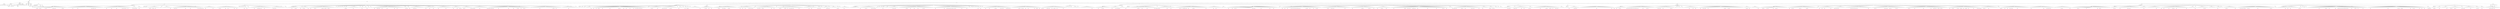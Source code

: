 digraph Tree {
	"t0" [label = "TEI"];
	"t1" [label = "teiHeader"];
	"t2" [label = "fileDesc"];
	"t3" [label = "titleStmt"];
	"t4" [label = "title"];
	"t5" [label = "author"];
	"t6" [label = "principal"];
	"t7" [label = "editor"];
	"t8" [label = "editionStmt"];
	"t9" [label = "edition"];
	"t10" [label = "respStmt"];
	"t11" [label = "name"];
	"t12" [label = "resp"];
	"t13" [label = "respStmt"];
	"t14" [label = "name"];
	"t15" [label = "resp"];
	"t16" [label = "publicationStmt"];
	"t17" [label = "publisher"];
	"t18" [label = "date"];
	"t19" [label = "availability"];
	"t20" [label = "licence"];
	"t21" [label = "idno"];
	"t22" [label = "idno"];
	"t23" [label = "idno"];
	"t24" [label = "idno"];
	"t25" [label = "idno"];
	"t26" [label = "sourceDesc"];
	"t27" [label = "profileDesc"];
	"t28" [label = "creation"];
	"t29" [label = "date"];
	"t30" [label = "langUsage"];
	"t31" [label = "language"];
	"t32" [label = "textClass"];
	"t33" [label = "keywords"];
	"t34" [label = "term"];
	"t35" [label = "text"];
	"t36" [label = "body"];
	"t37" [label = "div"];
	"t38" [label = "head"];
	"t39" [label = "head"];
	"t40" [label = "hi"];
	"t41" [label = "div"];
	"t42" [label = "head"];
	"t43" [label = "hi"];
	"t44" [label = "p"];
	"t45" [label = "hi"];
	"t46" [label = "p"];
	"t47" [label = "hi"];
	"t48" [label = "p"];
	"t49" [label = "p"];
	"t50" [label = "p"];
	"t51" [label = "div"];
	"t52" [label = "head"];
	"t53" [label = "hi"];
	"t54" [label = "p"];
	"t55" [label = "div"];
	"t56" [label = "head"];
	"t57" [label = "div"];
	"t58" [label = "pb"];
	"t59" [label = "head"];
	"t60" [label = "div"];
	"t61" [label = "head"];
	"t62" [label = "sp"];
	"t63" [label = "l"];
	"t64" [label = "ref"];
	"t65" [label = "ref"];
	"t66" [label = "l"];
	"t67" [label = "l"];
	"t68" [label = "ref"];
	"t69" [label = "ref"];
	"t70" [label = "l"];
	"t71" [label = "l"];
	"t72" [label = "l"];
	"t73" [label = "l"];
	"t74" [label = "ref"];
	"t75" [label = "l"];
	"t76" [label = "ref"];
	"t77" [label = "l"];
	"t78" [label = "l"];
	"t79" [label = "l"];
	"t80" [label = "l"];
	"t81" [label = "l"];
	"t82" [label = "l"];
	"t83" [label = "ref"];
	"t84" [label = "pb"];
	"t85" [label = "l"];
	"t86" [label = "ref"];
	"t87" [label = "l"];
	"t88" [label = "l"];
	"t89" [label = "l"];
	"t90" [label = "l"];
	"t91" [label = "l"];
	"t92" [label = "l"];
	"t93" [label = "ref"];
	"t94" [label = "ref"];
	"t95" [label = "l"];
	"t96" [label = "l"];
	"t97" [label = "l"];
	"t98" [label = "sp"];
	"t99" [label = "l"];
	"t100" [label = "l"];
	"t101" [label = "l"];
	"t102" [label = "l"];
	"t103" [label = "l"];
	"t104" [label = "ref"];
	"t105" [label = "l"];
	"t106" [label = "l"];
	"t107" [label = "l"];
	"t108" [label = "l"];
	"t109" [label = "ref"];
	"t110" [label = "l"];
	"t111" [label = "l"];
	"t112" [label = "l"];
	"t113" [label = "l"];
	"t114" [label = "l"];
	"t115" [label = "l"];
	"t116" [label = "l"];
	"t117" [label = "l"];
	"t118" [label = "l"];
	"t119" [label = "l"];
	"t120" [label = "l"];
	"t121" [label = "ref"];
	"t122" [label = "l"];
	"t123" [label = "ref"];
	"t124" [label = "pb"];
	"t125" [label = "l"];
	"t126" [label = "l"];
	"t127" [label = "ref"];
	"t128" [label = "l"];
	"t129" [label = "l"];
	"t130" [label = "l"];
	"t131" [label = "l"];
	"t132" [label = "l"];
	"t133" [label = "l"];
	"t134" [label = "sp"];
	"t135" [label = "l"];
	"t136" [label = "l"];
	"t137" [label = "l"];
	"t138" [label = "ref"];
	"t139" [label = "l"];
	"t140" [label = "l"];
	"t141" [label = "l"];
	"t142" [label = "l"];
	"t143" [label = "ref"];
	"t144" [label = "l"];
	"t145" [label = "l"];
	"t146" [label = "l"];
	"t147" [label = "l"];
	"t148" [label = "ref"];
	"t149" [label = "l"];
	"t150" [label = "l"];
	"t151" [label = "l"];
	"t152" [label = "l"];
	"t153" [label = "l"];
	"t154" [label = "ref"];
	"t155" [label = "l"];
	"t156" [label = "ref"];
	"t157" [label = "ref"];
	"t158" [label = "l"];
	"t159" [label = "ref"];
	"t160" [label = "l"];
	"t161" [label = "l"];
	"t162" [label = "ref"];
	"t163" [label = "l"];
	"t164" [label = "l"];
	"t165" [label = "sp"];
	"t166" [label = "l"];
	"t167" [label = "l"];
	"t168" [label = "ref"];
	"t169" [label = "l"];
	"t170" [label = "ref"];
	"t171" [label = "l"];
	"t172" [label = "ref"];
	"t173" [label = "pb"];
	"t174" [label = "l"];
	"t175" [label = "sp"];
	"t176" [label = "l"];
	"t177" [label = "l"];
	"t178" [label = "ref"];
	"t179" [label = "l"];
	"t180" [label = "l"];
	"t181" [label = "div"];
	"t182" [label = "head"];
	"t183" [label = "sp"];
	"t184" [label = "l"];
	"t185" [label = "sp"];
	"t186" [label = "l"];
	"t187" [label = "l"];
	"t188" [label = "l"];
	"t189" [label = "sp"];
	"t190" [label = "l"];
	"t191" [label = "l"];
	"t192" [label = "l"];
	"t193" [label = "ref"];
	"t194" [label = "ref"];
	"t195" [label = "l"];
	"t196" [label = "l"];
	"t197" [label = "ref"];
	"t198" [label = "ref"];
	"t199" [label = "l"];
	"t200" [label = "l"];
	"t201" [label = "ref"];
	"t202" [label = "l"];
	"t203" [label = "l"];
	"t204" [label = "l"];
	"t205" [label = "sp"];
	"t206" [label = "pb"];
	"t207" [label = "l"];
	"t208" [label = "sp"];
	"t209" [label = "l"];
	"t210" [label = "l"];
	"t211" [label = "l"];
	"t212" [label = "l"];
	"t213" [label = "l"];
	"t214" [label = "l"];
	"t215" [label = "l"];
	"t216" [label = "ref"];
	"t217" [label = "l"];
	"t218" [label = "sp"];
	"t219" [label = "l"];
	"t220" [label = "l"];
	"t221" [label = "l"];
	"t222" [label = "ref"];
	"t223" [label = "ref"];
	"t224" [label = "l"];
	"t225" [label = "ref"];
	"t226" [label = "l"];
	"t227" [label = "l"];
	"t228" [label = "l"];
	"t229" [label = "l"];
	"t230" [label = "l"];
	"t231" [label = "l"];
	"t232" [label = "l"];
	"t233" [label = "ref"];
	"t234" [label = "l"];
	"t235" [label = "l"];
	"t236" [label = "l"];
	"t237" [label = "l"];
	"t238" [label = "ref"];
	"t239" [label = "l"];
	"t240" [label = "l"];
	"t241" [label = "l"];
	"t242" [label = "l"];
	"t243" [label = "l"];
	"t244" [label = "l"];
	"t245" [label = "ref"];
	"t246" [label = "l"];
	"t247" [label = "l"];
	"t248" [label = "ref"];
	"t249" [label = "ref"];
	"t250" [label = "pb"];
	"t251" [label = "l"];
	"t252" [label = "sp"];
	"t253" [label = "l"];
	"t254" [label = "ref"];
	"t255" [label = "sp"];
	"t256" [label = "l"];
	"t257" [label = "l"];
	"t258" [label = "ref"];
	"t259" [label = "l"];
	"t260" [label = "l"];
	"t261" [label = "l"];
	"t262" [label = "l"];
	"t263" [label = "l"];
	"t264" [label = "l"];
	"t265" [label = "ref"];
	"t266" [label = "l"];
	"t267" [label = "l"];
	"t268" [label = "sp"];
	"t269" [label = "l"];
	"t270" [label = "l"];
	"t271" [label = "l"];
	"t272" [label = "ref"];
	"t273" [label = "l"];
	"t274" [label = "ref"];
	"t275" [label = "l"];
	"t276" [label = "l"];
	"t277" [label = "l"];
	"t278" [label = "l"];
	"t279" [label = "ref"];
	"t280" [label = "l"];
	"t281" [label = "l"];
	"t282" [label = "ref"];
	"t283" [label = "l"];
	"t284" [label = "l"];
	"t285" [label = "l"];
	"t286" [label = "l"];
	"t287" [label = "l"];
	"t288" [label = "ref"];
	"t289" [label = "l"];
	"t290" [label = "l"];
	"t291" [label = "pb"];
	"t292" [label = "l"];
	"t293" [label = "div"];
	"t294" [label = "head"];
	"t295" [label = "sp"];
	"t296" [label = "l"];
	"t297" [label = "sp"];
	"t298" [label = "l"];
	"t299" [label = "sp"];
	"t300" [label = "l"];
	"t301" [label = "sp"];
	"t302" [label = "l"];
	"t303" [label = "sp"];
	"t304" [label = "l"];
	"t305" [label = "ref"];
	"t306" [label = "l"];
	"t307" [label = "l"];
	"t308" [label = "ref"];
	"t309" [label = "sp"];
	"t310" [label = "l"];
	"t311" [label = "l"];
	"t312" [label = "sp"];
	"t313" [label = "l"];
	"t314" [label = "l"];
	"t315" [label = "l"];
	"t316" [label = "l"];
	"t317" [label = "ref"];
	"t318" [label = "l"];
	"t319" [label = "l"];
	"t320" [label = "l"];
	"t321" [label = "l"];
	"t322" [label = "ref"];
	"t323" [label = "ref"];
	"t324" [label = "pb"];
	"t325" [label = "l"];
	"t326" [label = "ref"];
	"t327" [label = "l"];
	"t328" [label = "l"];
	"t329" [label = "l"];
	"t330" [label = "ref"];
	"t331" [label = "l"];
	"t332" [label = "l"];
	"t333" [label = "l"];
	"t334" [label = "l"];
	"t335" [label = "l"];
	"t336" [label = "sp"];
	"t337" [label = "l"];
	"t338" [label = "l"];
	"t339" [label = "ref"];
	"t340" [label = "l"];
	"t341" [label = "ref"];
	"t342" [label = "l"];
	"t343" [label = "ref"];
	"t344" [label = "l"];
	"t345" [label = "l"];
	"t346" [label = "l"];
	"t347" [label = "l"];
	"t348" [label = "l"];
	"t349" [label = "l"];
	"t350" [label = "sp"];
	"t351" [label = "l"];
	"t352" [label = "sp"];
	"t353" [label = "l"];
	"t354" [label = "l"];
	"t355" [label = "div"];
	"t356" [label = "pb"];
	"t357" [label = "head"];
	"t358" [label = "sp"];
	"t359" [label = "l"];
	"t360" [label = "l"];
	"t361" [label = "sp"];
	"t362" [label = "l"];
	"t363" [label = "l"];
	"t364" [label = "ref"];
	"t365" [label = "l"];
	"t366" [label = "l"];
	"t367" [label = "l"];
	"t368" [label = "ref"];
	"t369" [label = "ref"];
	"t370" [label = "l"];
	"t371" [label = "l"];
	"t372" [label = "sp"];
	"t373" [label = "l"];
	"t374" [label = "sp"];
	"t375" [label = "l"];
	"t376" [label = "ref"];
	"t377" [label = "l"];
	"t378" [label = "l"];
	"t379" [label = "ref"];
	"t380" [label = "l"];
	"t381" [label = "ref"];
	"t382" [label = "l"];
	"t383" [label = "l"];
	"t384" [label = "l"];
	"t385" [label = "ref"];
	"t386" [label = "sp"];
	"t387" [label = "l"];
	"t388" [label = "l"];
	"t389" [label = "ref"];
	"t390" [label = "l"];
	"t391" [label = "l"];
	"t392" [label = "l"];
	"t393" [label = "ref"];
	"t394" [label = "l"];
	"t395" [label = "pb"];
	"t396" [label = "l"];
	"t397" [label = "l"];
	"t398" [label = "l"];
	"t399" [label = "l"];
	"t400" [label = "l"];
	"t401" [label = "l"];
	"t402" [label = "ref"];
	"t403" [label = "ref"];
	"t404" [label = "l"];
	"t405" [label = "l"];
	"t406" [label = "ref"];
	"t407" [label = "ref"];
	"t408" [label = "l"];
	"t409" [label = "l"];
	"t410" [label = "ref"];
	"t411" [label = "ref"];
	"t412" [label = "l"];
	"t413" [label = "l"];
	"t414" [label = "l"];
	"t415" [label = "l"];
	"t416" [label = "l"];
	"t417" [label = "sp"];
	"t418" [label = "l"];
	"t419" [label = "sp"];
	"t420" [label = "l"];
	"t421" [label = "l"];
	"t422" [label = "sp"];
	"t423" [label = "l"];
	"t424" [label = "sp"];
	"t425" [label = "l"];
	"t426" [label = "sp"];
	"t427" [label = "l"];
	"t428" [label = "sp"];
	"t429" [label = "l"];
	"t430" [label = "sp"];
	"t431" [label = "l"];
	"t432" [label = "l"];
	"t433" [label = "ref"];
	"t434" [label = "pb"];
	"t435" [label = "l"];
	"t436" [label = "sp"];
	"t437" [label = "l"];
	"t438" [label = "l"];
	"t439" [label = "l"];
	"t440" [label = "l"];
	"t441" [label = "l"];
	"t442" [label = "ref"];
	"t443" [label = "l"];
	"t444" [label = "l"];
	"t445" [label = "l"];
	"t446" [label = "l"];
	"t447" [label = "sp"];
	"t448" [label = "l"];
	"t449" [label = "sp"];
	"t450" [label = "l"];
	"t451" [label = "l"];
	"t452" [label = "ref"];
	"t453" [label = "l"];
	"t454" [label = "sp"];
	"t455" [label = "l"];
	"t456" [label = "l"];
	"t457" [label = "l"];
	"t458" [label = "ref"];
	"t459" [label = "sp"];
	"t460" [label = "l"];
	"t461" [label = "l"];
	"t462" [label = "sp"];
	"t463" [label = "l"];
	"t464" [label = "l"];
	"t465" [label = "sp"];
	"t466" [label = "l"];
	"t467" [label = "l"];
	"t468" [label = "ref"];
	"t469" [label = "l"];
	"t470" [label = "l"];
	"t471" [label = "l"];
	"t472" [label = "ref"];
	"t473" [label = "pb"];
	"t474" [label = "l"];
	"t475" [label = "ref"];
	"t476" [label = "l"];
	"t477" [label = "l"];
	"t478" [label = "ref"];
	"t479" [label = "l"];
	"t480" [label = "l"];
	"t481" [label = "l"];
	"t482" [label = "l"];
	"t483" [label = "ref"];
	"t484" [label = "l"];
	"t485" [label = "l"];
	"t486" [label = "l"];
	"t487" [label = "l"];
	"t488" [label = "l"];
	"t489" [label = "l"];
	"t490" [label = "ref"];
	"t491" [label = "l"];
	"t492" [label = "l"];
	"t493" [label = "ref"];
	"t494" [label = "l"];
	"t495" [label = "l"];
	"t496" [label = "l"];
	"t497" [label = "l"];
	"t498" [label = "l"];
	"t499" [label = "sp"];
	"t500" [label = "l"];
	"t501" [label = "l"];
	"t502" [label = "ref"];
	"t503" [label = "l"];
	"t504" [label = "ref"];
	"t505" [label = "sp"];
	"t506" [label = "l"];
	"t507" [label = "l"];
	"t508" [label = "ref"];
	"t509" [label = "sp"];
	"t510" [label = "l"];
	"t511" [label = "l"];
	"t512" [label = "l"];
	"t513" [label = "l"];
	"t514" [label = "ref"];
	"t515" [label = "pb"];
	"t516" [label = "l"];
	"t517" [label = "ref"];
	"t518" [label = "l"];
	"t519" [label = "l"];
	"t520" [label = "l"];
	"t521" [label = "l"];
	"t522" [label = "l"];
	"t523" [label = "l"];
	"t524" [label = "sp"];
	"t525" [label = "l"];
	"t526" [label = "l"];
	"t527" [label = "ref"];
	"t528" [label = "l"];
	"t529" [label = "l"];
	"t530" [label = "l"];
	"t531" [label = "ref"];
	"t532" [label = "l"];
	"t533" [label = "l"];
	"t534" [label = "l"];
	"t535" [label = "ref"];
	"t536" [label = "l"];
	"t537" [label = "sp"];
	"t538" [label = "l"];
	"t539" [label = "sp"];
	"t540" [label = "l"];
	"t541" [label = "l"];
	"t542" [label = "ref"];
	"t543" [label = "l"];
	"t544" [label = "l"];
	"t545" [label = "l"];
	"t546" [label = "l"];
	"t547" [label = "l"];
	"t548" [label = "l"];
	"t549" [label = "ref"];
	"t550" [label = "l"];
	"t551" [label = "l"];
	"t552" [label = "l"];
	"t553" [label = "l"];
	"t554" [label = "sp"];
	"t555" [label = "pb"];
	"t556" [label = "l"];
	"t557" [label = "ref"];
	"t558" [label = "l"];
	"t559" [label = "l"];
	"t560" [label = "l"];
	"t561" [label = "ref"];
	"t562" [label = "l"];
	"t563" [label = "l"];
	"t564" [label = "ref"];
	"t565" [label = "l"];
	"t566" [label = "ref"];
	"t567" [label = "sp"];
	"t568" [label = "l"];
	"t569" [label = "l"];
	"t570" [label = "ref"];
	"t571" [label = "l"];
	"t572" [label = "ref"];
	"t573" [label = "l"];
	"t574" [label = "l"];
	"t575" [label = "l"];
	"t576" [label = "l"];
	"t577" [label = "l"];
	"t578" [label = "ref"];
	"t579" [label = "l"];
	"t580" [label = "ref"];
	"t581" [label = "sp"];
	"t582" [label = "l"];
	"t583" [label = "ref"];
	"t584" [label = "ref"];
	"t585" [label = "l"];
	"t586" [label = "l"];
	"t587" [label = "l"];
	"t588" [label = "l"];
	"t589" [label = "l"];
	"t590" [label = "ref"];
	"t591" [label = "l"];
	"t592" [label = "l"];
	"t593" [label = "l"];
	"t594" [label = "l"];
	"t595" [label = "l"];
	"t596" [label = "l"];
	"t597" [label = "sp"];
	"t598" [label = "l"];
	"t599" [label = "ref"];
	"t600" [label = "l"];
	"t601" [label = "ref"];
	"t602" [label = "pb"];
	"t603" [label = "l"];
	"t604" [label = "ref"];
	"t605" [label = "ref"];
	"t606" [label = "l"];
	"t607" [label = "ref"];
	"t608" [label = "l"];
	"t609" [label = "l"];
	"t610" [label = "l"];
	"t611" [label = "l"];
	"t612" [label = "l"];
	"t613" [label = "ref"];
	"t614" [label = "l"];
	"t615" [label = "l"];
	"t616" [label = "l"];
	"t617" [label = "l"];
	"t618" [label = "l"];
	"t619" [label = "l"];
	"t620" [label = "l"];
	"t621" [label = "l"];
	"t622" [label = "ref"];
	"t623" [label = "l"];
	"t624" [label = "l"];
	"t625" [label = "l"];
	"t626" [label = "l"];
	"t627" [label = "ref"];
	"t628" [label = "l"];
	"t629" [label = "l"];
	"t630" [label = "l"];
	"t631" [label = "ref"];
	"t632" [label = "l"];
	"t633" [label = "ref"];
	"t634" [label = "l"];
	"t635" [label = "l"];
	"t636" [label = "ref"];
	"t637" [label = "l"];
	"t638" [label = "l"];
	"t639" [label = "ref"];
	"t640" [label = "l"];
	"t641" [label = "ref"];
	"t642" [label = "l"];
	"t643" [label = "l"];
	"t644" [label = "l"];
	"t645" [label = "sp"];
	"t646" [label = "l"];
	"t647" [label = "sp"];
	"t648" [label = "pb"];
	"t649" [label = "l"];
	"t650" [label = "l"];
	"t651" [label = "l"];
	"t652" [label = "l"];
	"t653" [label = "l"];
	"t654" [label = "l"];
	"t655" [label = "l"];
	"t656" [label = "ref"];
	"t657" [label = "l"];
	"t658" [label = "l"];
	"t659" [label = "l"];
	"t660" [label = "l"];
	"t661" [label = "l"];
	"t662" [label = "l"];
	"t663" [label = "l"];
	"t664" [label = "l"];
	"t665" [label = "l"];
	"t666" [label = "l"];
	"t667" [label = "l"];
	"t668" [label = "ref"];
	"t669" [label = "ref"];
	"t670" [label = "l"];
	"t671" [label = "l"];
	"t672" [label = "ref"];
	"t673" [label = "l"];
	"t674" [label = "l"];
	"t675" [label = "l"];
	"t676" [label = "l"];
	"t677" [label = "sp"];
	"t678" [label = "l"];
	"t679" [label = "l"];
	"t680" [label = "l"];
	"t681" [label = "l"];
	"t682" [label = "l"];
	"t683" [label = "l"];
	"t684" [label = "pb"];
	"t685" [label = "l"];
	"t686" [label = "l"];
	"t687" [label = "l"];
	"t688" [label = "l"];
	"t689" [label = "l"];
	"t690" [label = "sp"];
	"t691" [label = "l"];
	"t692" [label = "sp"];
	"t693" [label = "l"];
	"t694" [label = "div"];
	"t695" [label = "pb"];
	"t696" [label = "head"];
	"t697" [label = "div"];
	"t698" [label = "head"];
	"t699" [label = "sp"];
	"t700" [label = "l"];
	"t701" [label = "l"];
	"t702" [label = "sp"];
	"t703" [label = "l"];
	"t704" [label = "l"];
	"t705" [label = "sp"];
	"t706" [label = "l"];
	"t707" [label = "l"];
	"t708" [label = "sp"];
	"t709" [label = "l"];
	"t710" [label = "l"];
	"t711" [label = "l"];
	"t712" [label = "l"];
	"t713" [label = "l"];
	"t714" [label = "ref"];
	"t715" [label = "sp"];
	"t716" [label = "l"];
	"t717" [label = "l"];
	"t718" [label = "ref"];
	"t719" [label = "l"];
	"t720" [label = "l"];
	"t721" [label = "ref"];
	"t722" [label = "l"];
	"t723" [label = "l"];
	"t724" [label = "ref"];
	"t725" [label = "pb"];
	"t726" [label = "l"];
	"t727" [label = "l"];
	"t728" [label = "l"];
	"t729" [label = "ref"];
	"t730" [label = "l"];
	"t731" [label = "l"];
	"t732" [label = "l"];
	"t733" [label = "l"];
	"t734" [label = "l"];
	"t735" [label = "l"];
	"t736" [label = "ref"];
	"t737" [label = "l"];
	"t738" [label = "l"];
	"t739" [label = "l"];
	"t740" [label = "l"];
	"t741" [label = "l"];
	"t742" [label = "l"];
	"t743" [label = "l"];
	"t744" [label = "ref"];
	"t745" [label = "l"];
	"t746" [label = "ref"];
	"t747" [label = "l"];
	"t748" [label = "l"];
	"t749" [label = "l"];
	"t750" [label = "ref"];
	"t751" [label = "l"];
	"t752" [label = "l"];
	"t753" [label = "ref"];
	"t754" [label = "l"];
	"t755" [label = "l"];
	"t756" [label = "l"];
	"t757" [label = "ref"];
	"t758" [label = "l"];
	"t759" [label = "l"];
	"t760" [label = "l"];
	"t761" [label = "ref"];
	"t762" [label = "l"];
	"t763" [label = "l"];
	"t764" [label = "pb"];
	"t765" [label = "l"];
	"t766" [label = "ref"];
	"t767" [label = "ref"];
	"t768" [label = "l"];
	"t769" [label = "l"];
	"t770" [label = "ref"];
	"t771" [label = "ref"];
	"t772" [label = "l"];
	"t773" [label = "ref"];
	"t774" [label = "l"];
	"t775" [label = "l"];
	"t776" [label = "l"];
	"t777" [label = "l"];
	"t778" [label = "sp"];
	"t779" [label = "l"];
	"t780" [label = "l"];
	"t781" [label = "sp"];
	"t782" [label = "l"];
	"t783" [label = "l"];
	"t784" [label = "ref"];
	"t785" [label = "l"];
	"t786" [label = "ref"];
	"t787" [label = "l"];
	"t788" [label = "l"];
	"t789" [label = "l"];
	"t790" [label = "l"];
	"t791" [label = "ref"];
	"t792" [label = "l"];
	"t793" [label = "l"];
	"t794" [label = "l"];
	"t795" [label = "sp"];
	"t796" [label = "l"];
	"t797" [label = "ref"];
	"t798" [label = "l"];
	"t799" [label = "ref"];
	"t800" [label = "l"];
	"t801" [label = "ref"];
	"t802" [label = "l"];
	"t803" [label = "ref"];
	"t804" [label = "l"];
	"t805" [label = "l"];
	"t806" [label = "l"];
	"t807" [label = "ref"];
	"t808" [label = "l"];
	"t809" [label = "pb"];
	"t810" [label = "l"];
	"t811" [label = "l"];
	"t812" [label = "l"];
	"t813" [label = "l"];
	"t814" [label = "sp"];
	"t815" [label = "l"];
	"t816" [label = "sp"];
	"t817" [label = "l"];
	"t818" [label = "ref"];
	"t819" [label = "l"];
	"t820" [label = "l"];
	"t821" [label = "l"];
	"t822" [label = "sp"];
	"t823" [label = "l"];
	"t824" [label = "sp"];
	"t825" [label = "l"];
	"t826" [label = "ref"];
	"t827" [label = "l"];
	"t828" [label = "l"];
	"t829" [label = "ref"];
	"t830" [label = "ref"];
	"t831" [label = "sp"];
	"t832" [label = "l"];
	"t833" [label = "sp"];
	"t834" [label = "l"];
	"t835" [label = "sp"];
	"t836" [label = "l"];
	"t837" [label = "l"];
	"t838" [label = "l"];
	"t839" [label = "l"];
	"t840" [label = "l"];
	"t841" [label = "l"];
	"t842" [label = "l"];
	"t843" [label = "l"];
	"t844" [label = "ref"];
	"t845" [label = "div"];
	"t846" [label = "pb"];
	"t847" [label = "head"];
	"t848" [label = "sp"];
	"t849" [label = "l"];
	"t850" [label = "l"];
	"t851" [label = "l"];
	"t852" [label = "l"];
	"t853" [label = "ref"];
	"t854" [label = "l"];
	"t855" [label = "ref"];
	"t856" [label = "l"];
	"t857" [label = "l"];
	"t858" [label = "ref"];
	"t859" [label = "l"];
	"t860" [label = "l"];
	"t861" [label = "ref"];
	"t862" [label = "l"];
	"t863" [label = "div"];
	"t864" [label = "head"];
	"t865" [label = "sp"];
	"t866" [label = "l"];
	"t867" [label = "l"];
	"t868" [label = "sp"];
	"t869" [label = "l"];
	"t870" [label = "l"];
	"t871" [label = "l"];
	"t872" [label = "ref"];
	"t873" [label = "pb"];
	"t874" [label = "l"];
	"t875" [label = "l"];
	"t876" [label = "l"];
	"t877" [label = "ref"];
	"t878" [label = "l"];
	"t879" [label = "ref"];
	"t880" [label = "ref"];
	"t881" [label = "l"];
	"t882" [label = "l"];
	"t883" [label = "l"];
	"t884" [label = "l"];
	"t885" [label = "ref"];
	"t886" [label = "ref"];
	"t887" [label = "l"];
	"t888" [label = "l"];
	"t889" [label = "l"];
	"t890" [label = "l"];
	"t891" [label = "l"];
	"t892" [label = "l"];
	"t893" [label = "sp"];
	"t894" [label = "l"];
	"t895" [label = "sp"];
	"t896" [label = "l"];
	"t897" [label = "l"];
	"t898" [label = "ref"];
	"t899" [label = "l"];
	"t900" [label = "l"];
	"t901" [label = "ref"];
	"t902" [label = "l"];
	"t903" [label = "l"];
	"t904" [label = "ref"];
	"t905" [label = "l"];
	"t906" [label = "l"];
	"t907" [label = "l"];
	"t908" [label = "ref"];
	"t909" [label = "l"];
	"t910" [label = "ref"];
	"t911" [label = "l"];
	"t912" [label = "ref"];
	"t913" [label = "l"];
	"t914" [label = "ref"];
	"t915" [label = "sp"];
	"t916" [label = "pb"];
	"t917" [label = "l"];
	"t918" [label = "sp"];
	"t919" [label = "l"];
	"t920" [label = "l"];
	"t921" [label = "ref"];
	"t922" [label = "l"];
	"t923" [label = "ref"];
	"t924" [label = "ref"];
	"t925" [label = "l"];
	"t926" [label = "l"];
	"t927" [label = "l"];
	"t928" [label = "ref"];
	"t929" [label = "ref"];
	"t930" [label = "l"];
	"t931" [label = "l"];
	"t932" [label = "l"];
	"t933" [label = "l"];
	"t934" [label = "l"];
	"t935" [label = "l"];
	"t936" [label = "l"];
	"t937" [label = "ref"];
	"t938" [label = "l"];
	"t939" [label = "l"];
	"t940" [label = "ref"];
	"t941" [label = "l"];
	"t942" [label = "sp"];
	"t943" [label = "l"];
	"t944" [label = "sp"];
	"t945" [label = "l"];
	"t946" [label = "sp"];
	"t947" [label = "l"];
	"t948" [label = "l"];
	"t949" [label = "ref"];
	"t950" [label = "ref"];
	"t951" [label = "l"];
	"t952" [label = "l"];
	"t953" [label = "l"];
	"t954" [label = "l"];
	"t955" [label = "ref"];
	"t956" [label = "ref"];
	"t957" [label = "l"];
	"t958" [label = "l"];
	"t959" [label = "ref"];
	"t960" [label = "l"];
	"t961" [label = "l"];
	"t962" [label = "ref"];
	"t963" [label = "l"];
	"t964" [label = "ref"];
	"t965" [label = "pb"];
	"t966" [label = "l"];
	"t967" [label = "ref"];
	"t968" [label = "l"];
	"t969" [label = "l"];
	"t970" [label = "l"];
	"t971" [label = "l"];
	"t972" [label = "l"];
	"t973" [label = "ref"];
	"t974" [label = "l"];
	"t975" [label = "l"];
	"t976" [label = "l"];
	"t977" [label = "sp"];
	"t978" [label = "l"];
	"t979" [label = "l"];
	"t980" [label = "l"];
	"t981" [label = "l"];
	"t982" [label = "l"];
	"t983" [label = "ref"];
	"t984" [label = "l"];
	"t985" [label = "l"];
	"t986" [label = "ref"];
	"t987" [label = "l"];
	"t988" [label = "l"];
	"t989" [label = "l"];
	"t990" [label = "sp"];
	"t991" [label = "l"];
	"t992" [label = "sp"];
	"t993" [label = "l"];
	"t994" [label = "ref"];
	"t995" [label = "l"];
	"t996" [label = "ref"];
	"t997" [label = "l"];
	"t998" [label = "ref"];
	"t999" [label = "l"];
	"t1000" [label = "sp"];
	"t1001" [label = "l"];
	"t1002" [label = "sp"];
	"t1003" [label = "pb"];
	"t1004" [label = "l"];
	"t1005" [label = "l"];
	"t1006" [label = "l"];
	"t1007" [label = "ref"];
	"t1008" [label = "ref"];
	"t1009" [label = "l"];
	"t1010" [label = "ref"];
	"t1011" [label = "sp"];
	"t1012" [label = "l"];
	"t1013" [label = "sp"];
	"t1014" [label = "l"];
	"t1015" [label = "l"];
	"t1016" [label = "l"];
	"t1017" [label = "l"];
	"t1018" [label = "l"];
	"t1019" [label = "sp"];
	"t1020" [label = "l"];
	"t1021" [label = "ref"];
	"t1022" [label = "ref"];
	"t1023" [label = "l"];
	"t1024" [label = "sp"];
	"t1025" [label = "l"];
	"t1026" [label = "sp"];
	"t1027" [label = "l"];
	"t1028" [label = "l"];
	"t1029" [label = "l"];
	"t1030" [label = "ref"];
	"t1031" [label = "l"];
	"t1032" [label = "l"];
	"t1033" [label = "l"];
	"t1034" [label = "l"];
	"t1035" [label = "div"];
	"t1036" [label = "pb"];
	"t1037" [label = "head"];
	"t1038" [label = "sp"];
	"t1039" [label = "l"];
	"t1040" [label = "l"];
	"t1041" [label = "l"];
	"t1042" [label = "l"];
	"t1043" [label = "l"];
	"t1044" [label = "l"];
	"t1045" [label = "l"];
	"t1046" [label = "l"];
	"t1047" [label = "sp"];
	"t1048" [label = "l"];
	"t1049" [label = "ref"];
	"t1050" [label = "l"];
	"t1051" [label = "l"];
	"t1052" [label = "l"];
	"t1053" [label = "l"];
	"t1054" [label = "ref"];
	"t1055" [label = "l"];
	"t1056" [label = "ref"];
	"t1057" [label = "l"];
	"t1058" [label = "l"];
	"t1059" [label = "l"];
	"t1060" [label = "l"];
	"t1061" [label = "ref"];
	"t1062" [label = "l"];
	"t1063" [label = "ref"];
	"t1064" [label = "l"];
	"t1065" [label = "ref"];
	"t1066" [label = "ref"];
	"t1067" [label = "l"];
	"t1068" [label = "sp"];
	"t1069" [label = "pb"];
	"t1070" [label = "l"];
	"t1071" [label = "sp"];
	"t1072" [label = "l"];
	"t1073" [label = "sp"];
	"t1074" [label = "l"];
	"t1075" [label = "sp"];
	"t1076" [label = "l"];
	"t1077" [label = "l"];
	"t1078" [label = "ref"];
	"t1079" [label = "l"];
	"t1080" [label = "sp"];
	"t1081" [label = "l"];
	"t1082" [label = "l"];
	"t1083" [label = "l"];
	"t1084" [label = "sp"];
	"t1085" [label = "l"];
	"t1086" [label = "l"];
	"t1087" [label = "l"];
	"t1088" [label = "l"];
	"t1089" [label = "ref"];
	"t1090" [label = "l"];
	"t1091" [label = "ref"];
	"t1092" [label = "l"];
	"t1093" [label = "ref"];
	"t1094" [label = "l"];
	"t1095" [label = "l"];
	"t1096" [label = "sp"];
	"t1097" [label = "l"];
	"t1098" [label = "l"];
	"t1099" [label = "l"];
	"t1100" [label = "l"];
	"t1101" [label = "l"];
	"t1102" [label = "l"];
	"t1103" [label = "l"];
	"t1104" [label = "ref"];
	"t1105" [label = "ref"];
	"t1106" [label = "l"];
	"t1107" [label = "l"];
	"t1108" [label = "l"];
	"t1109" [label = "pb"];
	"t1110" [label = "l"];
	"t1111" [label = "l"];
	"t1112" [label = "l"];
	"t1113" [label = "ref"];
	"t1114" [label = "l"];
	"t1115" [label = "l"];
	"t1116" [label = "l"];
	"t1117" [label = "ref"];
	"t1118" [label = "l"];
	"t1119" [label = "l"];
	"t1120" [label = "l"];
	"t1121" [label = "l"];
	"t1122" [label = "ref"];
	"t1123" [label = "l"];
	"t1124" [label = "ref"];
	"t1125" [label = "l"];
	"t1126" [label = "l"];
	"t1127" [label = "l"];
	"t1128" [label = "l"];
	"t1129" [label = "l"];
	"t1130" [label = "l"];
	"t1131" [label = "l"];
	"t1132" [label = "sp"];
	"t1133" [label = "l"];
	"t1134" [label = "l"];
	"t1135" [label = "ref"];
	"t1136" [label = "l"];
	"t1137" [label = "l"];
	"t1138" [label = "l"];
	"t1139" [label = "l"];
	"t1140" [label = "l"];
	"t1141" [label = "l"];
	"t1142" [label = "l"];
	"t1143" [label = "ref"];
	"t1144" [label = "l"];
	"t1145" [label = "l"];
	"t1146" [label = "l"];
	"t1147" [label = "ref"];
	"t1148" [label = "l"];
	"t1149" [label = "ref"];
	"t1150" [label = "l"];
	"t1151" [label = "ref"];
	"t1152" [label = "ref"];
	"t1153" [label = "l"];
	"t1154" [label = "ref"];
	"t1155" [label = "pb"];
	"t1156" [label = "l"];
	"t1157" [label = "l"];
	"t1158" [label = "ref"];
	"t1159" [label = "l"];
	"t1160" [label = "ref"];
	"t1161" [label = "l"];
	"t1162" [label = "l"];
	"t1163" [label = "l"];
	"t1164" [label = "l"];
	"t1165" [label = "l"];
	"t1166" [label = "ref"];
	"t1167" [label = "l"];
	"t1168" [label = "l"];
	"t1169" [label = "l"];
	"t1170" [label = "l"];
	"t1171" [label = "ref"];
	"t1172" [label = "l"];
	"t1173" [label = "sp"];
	"t1174" [label = "l"];
	"t1175" [label = "l"];
	"t1176" [label = "sp"];
	"t1177" [label = "l"];
	"t1178" [label = "l"];
	"t1179" [label = "sp"];
	"t1180" [label = "l"];
	"t1181" [label = "sp"];
	"t1182" [label = "l"];
	"t1183" [label = "sp"];
	"t1184" [label = "l"];
	"t1185" [label = "sp"];
	"t1186" [label = "l"];
	"t1187" [label = "ref"];
	"t1188" [label = "l"];
	"t1189" [label = "l"];
	"t1190" [label = "ref"];
	"t1191" [label = "sp"];
	"t1192" [label = "l"];
	"t1193" [label = "sp"];
	"t1194" [label = "l"];
	"t1195" [label = "sp"];
	"t1196" [label = "pb"];
	"t1197" [label = "l"];
	"t1198" [label = "ref"];
	"t1199" [label = "l"];
	"t1200" [label = "l"];
	"t1201" [label = "l"];
	"t1202" [label = "ref"];
	"t1203" [label = "l"];
	"t1204" [label = "l"];
	"t1205" [label = "l"];
	"t1206" [label = "l"];
	"t1207" [label = "l"];
	"t1208" [label = "ref"];
	"t1209" [label = "ref"];
	"t1210" [label = "l"];
	"t1211" [label = "l"];
	"t1212" [label = "l"];
	"t1213" [label = "l"];
	"t1214" [label = "ref"];
	"t1215" [label = "l"];
	"t1216" [label = "ref"];
	"t1217" [label = "l"];
	"t1218" [label = "ref"];
	"t1219" [label = "l"];
	"t1220" [label = "l"];
	"t1221" [label = "l"];
	"t1222" [label = "l"];
	"t1223" [label = "ref"];
	"t1224" [label = "ref"];
	"t1225" [label = "ref"];
	"t1226" [label = "l"];
	"t1227" [label = "ref"];
	"t1228" [label = "l"];
	"t1229" [label = "sp"];
	"t1230" [label = "l"];
	"t1231" [label = "l"];
	"t1232" [label = "l"];
	"t1233" [label = "l"];
	"t1234" [label = "l"];
	"t1235" [label = "l"];
	"t1236" [label = "l"];
	"t1237" [label = "ref"];
	"t1238" [label = "ref"];
	"t1239" [label = "l"];
	"t1240" [label = "l"];
	"t1241" [label = "ref"];
	"t1242" [label = "l"];
	"t1243" [label = "ref"];
	"t1244" [label = "l"];
	"t1245" [label = "l"];
	"t1246" [label = "pb"];
	"t1247" [label = "l"];
	"t1248" [label = "l"];
	"t1249" [label = "ref"];
	"t1250" [label = "l"];
	"t1251" [label = "l"];
	"t1252" [label = "l"];
	"t1253" [label = "l"];
	"t1254" [label = "l"];
	"t1255" [label = "ref"];
	"t1256" [label = "l"];
	"t1257" [label = "l"];
	"t1258" [label = "ref"];
	"t1259" [label = "ref"];
	"t1260" [label = "l"];
	"t1261" [label = "l"];
	"t1262" [label = "ref"];
	"t1263" [label = "l"];
	"t1264" [label = "sp"];
	"t1265" [label = "l"];
	"t1266" [label = "ref"];
	"t1267" [label = "l"];
	"t1268" [label = "ref"];
	"t1269" [label = "l"];
	"t1270" [label = "l"];
	"t1271" [label = "l"];
	"t1272" [label = "l"];
	"t1273" [label = "ref"];
	"t1274" [label = "ref"];
	"t1275" [label = "l"];
	"t1276" [label = "ref"];
	"t1277" [label = "l"];
	"t1278" [label = "l"];
	"t1279" [label = "ref"];
	"t1280" [label = "l"];
	"t1281" [label = "l"];
	"t1282" [label = "ref"];
	"t1283" [label = "ref"];
	"t1284" [label = "l"];
	"t1285" [label = "l"];
	"t1286" [label = "ref"];
	"t1287" [label = "l"];
	"t1288" [label = "l"];
	"t1289" [label = "l"];
	"t1290" [label = "l"];
	"t1291" [label = "l"];
	"t1292" [label = "ref"];
	"t1293" [label = "l"];
	"t1294" [label = "l"];
	"t1295" [label = "l"];
	"t1296" [label = "div"];
	"t1297" [label = "pb"];
	"t1298" [label = "head"];
	"t1299" [label = "sp"];
	"t1300" [label = "l"];
	"t1301" [label = "sp"];
	"t1302" [label = "l"];
	"t1303" [label = "sp"];
	"t1304" [label = "l"];
	"t1305" [label = "l"];
	"t1306" [label = "sp"];
	"t1307" [label = "l"];
	"t1308" [label = "l"];
	"t1309" [label = "l"];
	"t1310" [label = "l"];
	"t1311" [label = "l"];
	"t1312" [label = "sp"];
	"t1313" [label = "l"];
	"t1314" [label = "sp"];
	"t1315" [label = "l"];
	"t1316" [label = "l"];
	"t1317" [label = "l"];
	"t1318" [label = "l"];
	"t1319" [label = "l"];
	"t1320" [label = "l"];
	"t1321" [label = "l"];
	"t1322" [label = "l"];
	"t1323" [label = "l"];
	"t1324" [label = "l"];
	"t1325" [label = "pb"];
	"t1326" [label = "l"];
	"t1327" [label = "l"];
	"t1328" [label = "div"];
	"t1329" [label = "pb"];
	"t1330" [label = "head"];
	"t1331" [label = "div"];
	"t1332" [label = "head"];
	"t1333" [label = "sp"];
	"t1334" [label = "l"];
	"t1335" [label = "l"];
	"t1336" [label = "l"];
	"t1337" [label = "ref"];
	"t1338" [label = "l"];
	"t1339" [label = "l"];
	"t1340" [label = "l"];
	"t1341" [label = "ref"];
	"t1342" [label = "l"];
	"t1343" [label = "ref"];
	"t1344" [label = "l"];
	"t1345" [label = "l"];
	"t1346" [label = "l"];
	"t1347" [label = "l"];
	"t1348" [label = "l"];
	"t1349" [label = "sp"];
	"t1350" [label = "l"];
	"t1351" [label = "l"];
	"t1352" [label = "ref"];
	"t1353" [label = "l"];
	"t1354" [label = "l"];
	"t1355" [label = "l"];
	"t1356" [label = "ref"];
	"t1357" [label = "l"];
	"t1358" [label = "l"];
	"t1359" [label = "ref"];
	"t1360" [label = "ref"];
	"t1361" [label = "pb"];
	"t1362" [label = "sp"];
	"t1363" [label = "l"];
	"t1364" [label = "l"];
	"t1365" [label = "l"];
	"t1366" [label = "l"];
	"t1367" [label = "l"];
	"t1368" [label = "div"];
	"t1369" [label = "head"];
	"t1370" [label = "sp"];
	"t1371" [label = "l"];
	"t1372" [label = "ref"];
	"t1373" [label = "l"];
	"t1374" [label = "l"];
	"t1375" [label = "l"];
	"t1376" [label = "sp"];
	"t1377" [label = "l"];
	"t1378" [label = "sp"];
	"t1379" [label = "l"];
	"t1380" [label = "l"];
	"t1381" [label = "l"];
	"t1382" [label = "l"];
	"t1383" [label = "l"];
	"t1384" [label = "l"];
	"t1385" [label = "ref"];
	"t1386" [label = "ref"];
	"t1387" [label = "l"];
	"t1388" [label = "l"];
	"t1389" [label = "l"];
	"t1390" [label = "ref"];
	"t1391" [label = "l"];
	"t1392" [label = "l"];
	"t1393" [label = "l"];
	"t1394" [label = "l"];
	"t1395" [label = "pb"];
	"t1396" [label = "l"];
	"t1397" [label = "l"];
	"t1398" [label = "l"];
	"t1399" [label = "l"];
	"t1400" [label = "l"];
	"t1401" [label = "l"];
	"t1402" [label = "ref"];
	"t1403" [label = "l"];
	"t1404" [label = "sp"];
	"t1405" [label = "l"];
	"t1406" [label = "ref"];
	"t1407" [label = "ref"];
	"t1408" [label = "sp"];
	"t1409" [label = "l"];
	"t1410" [label = "ref"];
	"t1411" [label = "ref"];
	"t1412" [label = "l"];
	"t1413" [label = "l"];
	"t1414" [label = "l"];
	"t1415" [label = "l"];
	"t1416" [label = "l"];
	"t1417" [label = "l"];
	"t1418" [label = "l"];
	"t1419" [label = "ref"];
	"t1420" [label = "l"];
	"t1421" [label = "l"];
	"t1422" [label = "l"];
	"t1423" [label = "ref"];
	"t1424" [label = "l"];
	"t1425" [label = "l"];
	"t1426" [label = "sp"];
	"t1427" [label = "l"];
	"t1428" [label = "sp"];
	"t1429" [label = "l"];
	"t1430" [label = "l"];
	"t1431" [label = "l"];
	"t1432" [label = "l"];
	"t1433" [label = "ref"];
	"t1434" [label = "l"];
	"t1435" [label = "ref"];
	"t1436" [label = "l"];
	"t1437" [label = "l"];
	"t1438" [label = "l"];
	"t1439" [label = "ref"];
	"t1440" [label = "ref"];
	"t1441" [label = "pb"];
	"t1442" [label = "l"];
	"t1443" [label = "ref"];
	"t1444" [label = "l"];
	"t1445" [label = "l"];
	"t1446" [label = "ref"];
	"t1447" [label = "l"];
	"t1448" [label = "l"];
	"t1449" [label = "l"];
	"t1450" [label = "l"];
	"t1451" [label = "ref"];
	"t1452" [label = "ref"];
	"t1453" [label = "l"];
	"t1454" [label = "l"];
	"t1455" [label = "l"];
	"t1456" [label = "l"];
	"t1457" [label = "l"];
	"t1458" [label = "l"];
	"t1459" [label = "l"];
	"t1460" [label = "l"];
	"t1461" [label = "l"];
	"t1462" [label = "l"];
	"t1463" [label = "ref"];
	"t1464" [label = "l"];
	"t1465" [label = "sp"];
	"t1466" [label = "l"];
	"t1467" [label = "l"];
	"t1468" [label = "l"];
	"t1469" [label = "l"];
	"t1470" [label = "l"];
	"t1471" [label = "ref"];
	"t1472" [label = "l"];
	"t1473" [label = "l"];
	"t1474" [label = "ref"];
	"t1475" [label = "l"];
	"t1476" [label = "l"];
	"t1477" [label = "l"];
	"t1478" [label = "l"];
	"t1479" [label = "sp"];
	"t1480" [label = "pb"];
	"t1481" [label = "l"];
	"t1482" [label = "l"];
	"t1483" [label = "l"];
	"t1484" [label = "div"];
	"t1485" [label = "head"];
	"t1486" [label = "sp"];
	"t1487" [label = "l"];
	"t1488" [label = "l"];
	"t1489" [label = "ref"];
	"t1490" [label = "l"];
	"t1491" [label = "l"];
	"t1492" [label = "l"];
	"t1493" [label = "ref"];
	"t1494" [label = "l"];
	"t1495" [label = "l"];
	"t1496" [label = "ref"];
	"t1497" [label = "l"];
	"t1498" [label = "ref"];
	"t1499" [label = "l"];
	"t1500" [label = "l"];
	"t1501" [label = "l"];
	"t1502" [label = "l"];
	"t1503" [label = "l"];
	"t1504" [label = "l"];
	"t1505" [label = "l"];
	"t1506" [label = "l"];
	"t1507" [label = "l"];
	"t1508" [label = "l"];
	"t1509" [label = "l"];
	"t1510" [label = "l"];
	"t1511" [label = "l"];
	"t1512" [label = "ref"];
	"t1513" [label = "l"];
	"t1514" [label = "ref"];
	"t1515" [label = "l"];
	"t1516" [label = "pb"];
	"t1517" [label = "l"];
	"t1518" [label = "l"];
	"t1519" [label = "l"];
	"t1520" [label = "l"];
	"t1521" [label = "l"];
	"t1522" [label = "ref"];
	"t1523" [label = "l"];
	"t1524" [label = "l"];
	"t1525" [label = "l"];
	"t1526" [label = "l"];
	"t1527" [label = "l"];
	"t1528" [label = "l"];
	"t1529" [label = "l"];
	"t1530" [label = "ref"];
	"t1531" [label = "l"];
	"t1532" [label = "l"];
	"t1533" [label = "l"];
	"t1534" [label = "ref"];
	"t1535" [label = "l"];
	"t1536" [label = "l"];
	"t1537" [label = "l"];
	"t1538" [label = "sp"];
	"t1539" [label = "l"];
	"t1540" [label = "l"];
	"t1541" [label = "sp"];
	"t1542" [label = "l"];
	"t1543" [label = "sp"];
	"t1544" [label = "l"];
	"t1545" [label = "ref"];
	"t1546" [label = "l"];
	"t1547" [label = "l"];
	"t1548" [label = "ref"];
	"t1549" [label = "l"];
	"t1550" [label = "l"];
	"t1551" [label = "ref"];
	"t1552" [label = "l"];
	"t1553" [label = "l"];
	"t1554" [label = "l"];
	"t1555" [label = "pb"];
	"t1556" [label = "l"];
	"t1557" [label = "ref"];
	"t1558" [label = "l"];
	"t1559" [label = "ref"];
	"t1560" [label = "l"];
	"t1561" [label = "ref"];
	"t1562" [label = "l"];
	"t1563" [label = "ref"];
	"t1564" [label = "l"];
	"t1565" [label = "ref"];
	"t1566" [label = "ref"];
	"t1567" [label = "l"];
	"t1568" [label = "l"];
	"t1569" [label = "ref"];
	"t1570" [label = "l"];
	"t1571" [label = "l"];
	"t1572" [label = "l"];
	"t1573" [label = "l"];
	"t1574" [label = "l"];
	"t1575" [label = "ref"];
	"t1576" [label = "l"];
	"t1577" [label = "ref"];
	"t1578" [label = "l"];
	"t1579" [label = "l"];
	"t1580" [label = "ref"];
	"t1581" [label = "l"];
	"t1582" [label = "l"];
	"t1583" [label = "l"];
	"t1584" [label = "ref"];
	"t1585" [label = "l"];
	"t1586" [label = "l"];
	"t1587" [label = "ref"];
	"t1588" [label = "l"];
	"t1589" [label = "ref"];
	"t1590" [label = "l"];
	"t1591" [label = "l"];
	"t1592" [label = "l"];
	"t1593" [label = "sp"];
	"t1594" [label = "l"];
	"t1595" [label = "l"];
	"t1596" [label = "l"];
	"t1597" [label = "l"];
	"t1598" [label = "l"];
	"t1599" [label = "ref"];
	"t1600" [label = "l"];
	"t1601" [label = "ref"];
	"t1602" [label = "l"];
	"t1603" [label = "l"];
	"t1604" [label = "ref"];
	"t1605" [label = "l"];
	"t1606" [label = "pb"];
	"t1607" [label = "l"];
	"t1608" [label = "ref"];
	"t1609" [label = "l"];
	"t1610" [label = "l"];
	"t1611" [label = "l"];
	"t1612" [label = "l"];
	"t1613" [label = "l"];
	"t1614" [label = "l"];
	"t1615" [label = "l"];
	"t1616" [label = "l"];
	"t1617" [label = "l"];
	"t1618" [label = "ref"];
	"t1619" [label = "l"];
	"t1620" [label = "l"];
	"t1621" [label = "l"];
	"t1622" [label = "l"];
	"t1623" [label = "sp"];
	"t1624" [label = "l"];
	"t1625" [label = "l"];
	"t1626" [label = "ref"];
	"t1627" [label = "l"];
	"t1628" [label = "l"];
	"t1629" [label = "l"];
	"t1630" [label = "l"];
	"t1631" [label = "l"];
	"t1632" [label = "l"];
	"t1633" [label = "l"];
	"t1634" [label = "l"];
	"t1635" [label = "ref"];
	"t1636" [label = "ref"];
	"t1637" [label = "l"];
	"t1638" [label = "l"];
	"t1639" [label = "l"];
	"t1640" [label = "l"];
	"t1641" [label = "l"];
	"t1642" [label = "ref"];
	"t1643" [label = "l"];
	"t1644" [label = "pb"];
	"t1645" [label = "l"];
	"t1646" [label = "l"];
	"t1647" [label = "l"];
	"t1648" [label = "ref"];
	"t1649" [label = "l"];
	"t1650" [label = "sp"];
	"t1651" [label = "l"];
	"t1652" [label = "l"];
	"t1653" [label = "ref"];
	"t1654" [label = "l"];
	"t1655" [label = "l"];
	"t1656" [label = "l"];
	"t1657" [label = "ref"];
	"t1658" [label = "l"];
	"t1659" [label = "ref"];
	"t1660" [label = "l"];
	"t1661" [label = "l"];
	"t1662" [label = "l"];
	"t1663" [label = "ref"];
	"t1664" [label = "l"];
	"t1665" [label = "l"];
	"t1666" [label = "l"];
	"t1667" [label = "sp"];
	"t1668" [label = "l"];
	"t1669" [label = "l"];
	"t1670" [label = "l"];
	"t1671" [label = "ref"];
	"t1672" [label = "l"];
	"t1673" [label = "l"];
	"t1674" [label = "l"];
	"t1675" [label = "l"];
	"t1676" [label = "l"];
	"t1677" [label = "l"];
	"t1678" [label = "l"];
	"t1679" [label = "l"];
	"t1680" [label = "l"];
	"t1681" [label = "ref"];
	"t1682" [label = "pb"];
	"t1683" [label = "l"];
	"t1684" [label = "l"];
	"t1685" [label = "ref"];
	"t1686" [label = "l"];
	"t1687" [label = "ref"];
	"t1688" [label = "l"];
	"t1689" [label = "ref"];
	"t1690" [label = "l"];
	"t1691" [label = "l"];
	"t1692" [label = "l"];
	"t1693" [label = "ref"];
	"t1694" [label = "ref"];
	"t1695" [label = "l"];
	"t1696" [label = "ref"];
	"t1697" [label = "l"];
	"t1698" [label = "l"];
	"t1699" [label = "ref"];
	"t1700" [label = "l"];
	"t1701" [label = "l"];
	"t1702" [label = "l"];
	"t1703" [label = "l"];
	"t1704" [label = "l"];
	"t1705" [label = "l"];
	"t1706" [label = "l"];
	"t1707" [label = "l"];
	"t1708" [label = "ref"];
	"t1709" [label = "l"];
	"t1710" [label = "l"];
	"t1711" [label = "l"];
	"t1712" [label = "l"];
	"t1713" [label = "l"];
	"t1714" [label = "l"];
	"t1715" [label = "l"];
	"t1716" [label = "ref"];
	"t1717" [label = "l"];
	"t1718" [label = "l"];
	"t1719" [label = "l"];
	"t1720" [label = "l"];
	"t1721" [label = "l"];
	"t1722" [label = "pb"];
	"t1723" [label = "l"];
	"t1724" [label = "ref"];
	"t1725" [label = "l"];
	"t1726" [label = "l"];
	"t1727" [label = "ref"];
	"t1728" [label = "l"];
	"t1729" [label = "sp"];
	"t1730" [label = "l"];
	"t1731" [label = "l"];
	"t1732" [label = "l"];
	"t1733" [label = "l"];
	"t1734" [label = "ref"];
	"t1735" [label = "sp"];
	"t1736" [label = "l"];
	"t1737" [label = "l"];
	"t1738" [label = "ref"];
	"t1739" [label = "ref"];
	"t1740" [label = "l"];
	"t1741" [label = "ref"];
	"t1742" [label = "l"];
	"t1743" [label = "l"];
	"t1744" [label = "l"];
	"t1745" [label = "l"];
	"t1746" [label = "ref"];
	"t1747" [label = "l"];
	"t1748" [label = "ref"];
	"t1749" [label = "l"];
	"t1750" [label = "l"];
	"t1751" [label = "ref"];
	"t1752" [label = "l"];
	"t1753" [label = "l"];
	"t1754" [label = "l"];
	"t1755" [label = "l"];
	"t1756" [label = "l"];
	"t1757" [label = "ref"];
	"t1758" [label = "l"];
	"t1759" [label = "ref"];
	"t1760" [label = "l"];
	"t1761" [label = "ref"];
	"t1762" [label = "l"];
	"t1763" [label = "l"];
	"t1764" [label = "l"];
	"t1765" [label = "l"];
	"t1766" [label = "ref"];
	"t1767" [label = "l"];
	"t1768" [label = "sp"];
	"t1769" [label = "l"];
	"t1770" [label = "l"];
	"t1771" [label = "pb"];
	"t1772" [label = "l"];
	"t1773" [label = "l"];
	"t1774" [label = "l"];
	"t1775" [label = "l"];
	"t1776" [label = "sp"];
	"t1777" [label = "l"];
	"t1778" [label = "l"];
	"t1779" [label = "ref"];
	"t1780" [label = "ref"];
	"t1781" [label = "l"];
	"t1782" [label = "l"];
	"t1783" [label = "ref"];
	"t1784" [label = "l"];
	"t1785" [label = "ref"];
	"t1786" [label = "sp"];
	"t1787" [label = "l"];
	"t1788" [label = "l"];
	"t1789" [label = "l"];
	"t1790" [label = "sp"];
	"t1791" [label = "l"];
	"t1792" [label = "sp"];
	"t1793" [label = "l"];
	"t1794" [label = "l"];
	"t1795" [label = "l"];
	"t1796" [label = "div"];
	"t1797" [label = "head"];
	"t1798" [label = "sp"];
	"t1799" [label = "l"];
	"t1800" [label = "l"];
	"t1801" [label = "l"];
	"t1802" [label = "l"];
	"t1803" [label = "ref"];
	"t1804" [label = "l"];
	"t1805" [label = "ref"];
	"t1806" [label = "pb"];
	"t1807" [label = "l"];
	"t1808" [label = "l"];
	"t1809" [label = "sp"];
	"t1810" [label = "l"];
	"t1811" [label = "sp"];
	"t1812" [label = "l"];
	"t1813" [label = "l"];
	"t1814" [label = "ref"];
	"t1815" [label = "ref"];
	"t1816" [label = "l"];
	"t1817" [label = "ref"];
	"t1818" [label = "l"];
	"t1819" [label = "l"];
	"t1820" [label = "l"];
	"t1821" [label = "l"];
	"t1822" [label = "ref"];
	"t1823" [label = "l"];
	"t1824" [label = "l"];
	"t1825" [label = "ref"];
	"t1826" [label = "l"];
	"t1827" [label = "l"];
	"t1828" [label = "l"];
	"t1829" [label = "sp"];
	"t1830" [label = "l"];
	"t1831" [label = "ref"];
	"t1832" [label = "l"];
	"t1833" [label = "ref"];
	"t1834" [label = "l"];
	"t1835" [label = "l"];
	"t1836" [label = "sp"];
	"t1837" [label = "l"];
	"t1838" [label = "l"];
	"t1839" [label = "l"];
	"t1840" [label = "l"];
	"t1841" [label = "l"];
	"t1842" [label = "l"];
	"t1843" [label = "ref"];
	"t1844" [label = "l"];
	"t1845" [label = "l"];
	"t1846" [label = "l"];
	"t1847" [label = "l"];
	"t1848" [label = "l"];
	"t1849" [label = "ref"];
	"t1850" [label = "pb"];
	"t1851" [label = "l"];
	"t1852" [label = "l"];
	"t1853" [label = "l"];
	"t1854" [label = "ref"];
	"t1855" [label = "ref"];
	"t1856" [label = "l"];
	"t1857" [label = "l"];
	"t1858" [label = "ref"];
	"t1859" [label = "l"];
	"t1860" [label = "l"];
	"t1861" [label = "ref"];
	"t1862" [label = "l"];
	"t1863" [label = "ref"];
	"t1864" [label = "l"];
	"t1865" [label = "ref"];
	"t1866" [label = "l"];
	"t1867" [label = "sp"];
	"t1868" [label = "l"];
	"t1869" [label = "l"];
	"t1870" [label = "l"];
	"t1871" [label = "l"];
	"t1872" [label = "div"];
	"t1873" [label = "head"];
	"t1874" [label = "sp"];
	"t1875" [label = "l"];
	"t1876" [label = "l"];
	"t1877" [label = "l"];
	"t1878" [label = "l"];
	"t1879" [label = "ref"];
	"t1880" [label = "sp"];
	"t1881" [label = "l"];
	"t1882" [label = "l"];
	"t1883" [label = "l"];
	"t1884" [label = "l"];
	"t1885" [label = "l"];
	"t1886" [label = "ref"];
	"t1887" [label = "ref"];
	"t1888" [label = "pb"];
	"t1889" [label = "l"];
	"t1890" [label = "l"];
	"t1891" [label = "l"];
	"t1892" [label = "sp"];
	"t1893" [label = "l"];
	"t1894" [label = "l"];
	"t1895" [label = "l"];
	"t1896" [label = "l"];
	"t1897" [label = "l"];
	"t1898" [label = "l"];
	"t1899" [label = "l"];
	"t1900" [label = "l"];
	"t1901" [label = "l"];
	"t1902" [label = "l"];
	"t1903" [label = "l"];
	"t1904" [label = "l"];
	"t1905" [label = "l"];
	"t1906" [label = "l"];
	"t1907" [label = "ref"];
	"t1908" [label = "l"];
	"t1909" [label = "l"];
	"t1910" [label = "l"];
	"t1911" [label = "l"];
	"t1912" [label = "l"];
	"t1913" [label = "l"];
	"t1914" [label = "l"];
	"t1915" [label = "l"];
	"t1916" [label = "l"];
	"t1917" [label = "l"];
	"t1918" [label = "l"];
	"t1919" [label = "l"];
	"t1920" [label = "ref"];
	"t1921" [label = "l"];
	"t1922" [label = "l"];
	"t1923" [label = "ref"];
	"t1924" [label = "div"];
	"t1925" [label = "pb"];
	"t1926" [label = "head"];
	"t1927" [label = "div"];
	"t1928" [label = "head"];
	"t1929" [label = "sp"];
	"t1930" [label = "l"];
	"t1931" [label = "l"];
	"t1932" [label = "ref"];
	"t1933" [label = "l"];
	"t1934" [label = "l"];
	"t1935" [label = "ref"];
	"t1936" [label = "l"];
	"t1937" [label = "ref"];
	"t1938" [label = "l"];
	"t1939" [label = "l"];
	"t1940" [label = "l"];
	"t1941" [label = "l"];
	"t1942" [label = "sp"];
	"t1943" [label = "l"];
	"t1944" [label = "l"];
	"t1945" [label = "ref"];
	"t1946" [label = "l"];
	"t1947" [label = "ref"];
	"t1948" [label = "l"];
	"t1949" [label = "ref"];
	"t1950" [label = "l"];
	"t1951" [label = "ref"];
	"t1952" [label = "ref"];
	"t1953" [label = "l"];
	"t1954" [label = "ref"];
	"t1955" [label = "l"];
	"t1956" [label = "ref"];
	"t1957" [label = "l"];
	"t1958" [label = "ref"];
	"t1959" [label = "ref"];
	"t1960" [label = "l"];
	"t1961" [label = "l"];
	"t1962" [label = "pb"];
	"t1963" [label = "l"];
	"t1964" [label = "l"];
	"t1965" [label = "l"];
	"t1966" [label = "l"];
	"t1967" [label = "ref"];
	"t1968" [label = "l"];
	"t1969" [label = "l"];
	"t1970" [label = "l"];
	"t1971" [label = "ref"];
	"t1972" [label = "l"];
	"t1973" [label = "ref"];
	"t1974" [label = "l"];
	"t1975" [label = "l"];
	"t1976" [label = "l"];
	"t1977" [label = "l"];
	"t1978" [label = "l"];
	"t1979" [label = "sp"];
	"t1980" [label = "l"];
	"t1981" [label = "l"];
	"t1982" [label = "l"];
	"t1983" [label = "ref"];
	"t1984" [label = "l"];
	"t1985" [label = "ref"];
	"t1986" [label = "l"];
	"t1987" [label = "ref"];
	"t1988" [label = "l"];
	"t1989" [label = "l"];
	"t1990" [label = "ref"];
	"t1991" [label = "l"];
	"t1992" [label = "l"];
	"t1993" [label = "l"];
	"t1994" [label = "l"];
	"t1995" [label = "l"];
	"t1996" [label = "l"];
	"t1997" [label = "ref"];
	"t1998" [label = "l"];
	"t1999" [label = "ref"];
	"t2000" [label = "l"];
	"t2001" [label = "l"];
	"t2002" [label = "sp"];
	"t2003" [label = "pb"];
	"t2004" [label = "l"];
	"t2005" [label = "sp"];
	"t2006" [label = "l"];
	"t2007" [label = "sp"];
	"t2008" [label = "l"];
	"t2009" [label = "l"];
	"t2010" [label = "sp"];
	"t2011" [label = "l"];
	"t2012" [label = "l"];
	"t2013" [label = "sp"];
	"t2014" [label = "l"];
	"t2015" [label = "l"];
	"t2016" [label = "l"];
	"t2017" [label = "l"];
	"t2018" [label = "l"];
	"t2019" [label = "ref"];
	"t2020" [label = "l"];
	"t2021" [label = "l"];
	"t2022" [label = "l"];
	"t2023" [label = "ref"];
	"t2024" [label = "l"];
	"t2025" [label = "l"];
	"t2026" [label = "ref"];
	"t2027" [label = "l"];
	"t2028" [label = "l"];
	"t2029" [label = "sp"];
	"t2030" [label = "l"];
	"t2031" [label = "l"];
	"t2032" [label = "ref"];
	"t2033" [label = "l"];
	"t2034" [label = "l"];
	"t2035" [label = "ref"];
	"t2036" [label = "l"];
	"t2037" [label = "ref"];
	"t2038" [label = "l"];
	"t2039" [label = "ref"];
	"t2040" [label = "l"];
	"t2041" [label = "l"];
	"t2042" [label = "pb"];
	"t2043" [label = "l"];
	"t2044" [label = "l"];
	"t2045" [label = "l"];
	"t2046" [label = "l"];
	"t2047" [label = "l"];
	"t2048" [label = "l"];
	"t2049" [label = "l"];
	"t2050" [label = "l"];
	"t2051" [label = "l"];
	"t2052" [label = "l"];
	"t2053" [label = "l"];
	"t2054" [label = "l"];
	"t2055" [label = "l"];
	"t2056" [label = "ref"];
	"t2057" [label = "l"];
	"t2058" [label = "ref"];
	"t2059" [label = "l"];
	"t2060" [label = "l"];
	"t2061" [label = "ref"];
	"t2062" [label = "l"];
	"t2063" [label = "ref"];
	"t2064" [label = "l"];
	"t2065" [label = "l"];
	"t2066" [label = "l"];
	"t2067" [label = "l"];
	"t2068" [label = "l"];
	"t2069" [label = "l"];
	"t2070" [label = "l"];
	"t2071" [label = "l"];
	"t2072" [label = "l"];
	"t2073" [label = "l"];
	"t2074" [label = "l"];
	"t2075" [label = "sp"];
	"t2076" [label = "l"];
	"t2077" [label = "l"];
	"t2078" [label = "l"];
	"t2079" [label = "ref"];
	"t2080" [label = "ref"];
	"t2081" [label = "l"];
	"t2082" [label = "l"];
	"t2083" [label = "pb"];
	"t2084" [label = "l"];
	"t2085" [label = "sp"];
	"t2086" [label = "l"];
	"t2087" [label = "l"];
	"t2088" [label = "l"];
	"t2089" [label = "l"];
	"t2090" [label = "l"];
	"t2091" [label = "l"];
	"t2092" [label = "ref"];
	"t2093" [label = "l"];
	"t2094" [label = "div"];
	"t2095" [label = "head"];
	"t2096" [label = "sp"];
	"t2097" [label = "l"];
	"t2098" [label = "l"];
	"t2099" [label = "l"];
	"t2100" [label = "ref"];
	"t2101" [label = "ref"];
	"t2102" [label = "l"];
	"t2103" [label = "l"];
	"t2104" [label = "l"];
	"t2105" [label = "ref"];
	"t2106" [label = "l"];
	"t2107" [label = "ref"];
	"t2108" [label = "l"];
	"t2109" [label = "l"];
	"t2110" [label = "l"];
	"t2111" [label = "l"];
	"t2112" [label = "ref"];
	"t2113" [label = "l"];
	"t2114" [label = "l"];
	"t2115" [label = "ref"];
	"t2116" [label = "l"];
	"t2117" [label = "pb"];
	"t2118" [label = "l"];
	"t2119" [label = "l"];
	"t2120" [label = "l"];
	"t2121" [label = "l"];
	"t2122" [label = "l"];
	"t2123" [label = "l"];
	"t2124" [label = "l"];
	"t2125" [label = "l"];
	"t2126" [label = "sp"];
	"t2127" [label = "l"];
	"t2128" [label = "l"];
	"t2129" [label = "ref"];
	"t2130" [label = "l"];
	"t2131" [label = "l"];
	"t2132" [label = "ref"];
	"t2133" [label = "l"];
	"t2134" [label = "ref"];
	"t2135" [label = "l"];
	"t2136" [label = "l"];
	"t2137" [label = "l"];
	"t2138" [label = "l"];
	"t2139" [label = "l"];
	"t2140" [label = "ref"];
	"t2141" [label = "l"];
	"t2142" [label = "ref"];
	"t2143" [label = "l"];
	"t2144" [label = "l"];
	"t2145" [label = "l"];
	"t2146" [label = "l"];
	"t2147" [label = "l"];
	"t2148" [label = "ref"];
	"t2149" [label = "ref"];
	"t2150" [label = "l"];
	"t2151" [label = "l"];
	"t2152" [label = "l"];
	"t2153" [label = "l"];
	"t2154" [label = "l"];
	"t2155" [label = "l"];
	"t2156" [label = "l"];
	"t2157" [label = "sp"];
	"t2158" [label = "pb"];
	"t2159" [label = "l"];
	"t2160" [label = "sp"];
	"t2161" [label = "l"];
	"t2162" [label = "ref"];
	"t2163" [label = "l"];
	"t2164" [label = "l"];
	"t2165" [label = "ref"];
	"t2166" [label = "l"];
	"t2167" [label = "l"];
	"t2168" [label = "ref"];
	"t2169" [label = "l"];
	"t2170" [label = "l"];
	"t2171" [label = "l"];
	"t2172" [label = "l"];
	"t2173" [label = "l"];
	"t2174" [label = "ref"];
	"t2175" [label = "l"];
	"t2176" [label = "l"];
	"t2177" [label = "sp"];
	"t2178" [label = "l"];
	"t2179" [label = "ref"];
	"t2180" [label = "l"];
	"t2181" [label = "ref"];
	"t2182" [label = "l"];
	"t2183" [label = "ref"];
	"t2184" [label = "l"];
	"t2185" [label = "ref"];
	"t2186" [label = "l"];
	"t2187" [label = "l"];
	"t2188" [label = "l"];
	"t2189" [label = "l"];
	"t2190" [label = "l"];
	"t2191" [label = "sp"];
	"t2192" [label = "l"];
	"t2193" [label = "l"];
	"t2194" [label = "l"];
	"t2195" [label = "l"];
	"t2196" [label = "l"];
	"t2197" [label = "ref"];
	"t2198" [label = "l"];
	"t2199" [label = "ref"];
	"t2200" [label = "l"];
	"t2201" [label = "ref"];
	"t2202" [label = "l"];
	"t2203" [label = "ref"];
	"t2204" [label = "l"];
	"t2205" [label = "pb"];
	"t2206" [label = "l"];
	"t2207" [label = "ref"];
	"t2208" [label = "l"];
	"t2209" [label = "l"];
	"t2210" [label = "l"];
	"t2211" [label = "l"];
	"t2212" [label = "l"];
	"t2213" [label = "l"];
	"t2214" [label = "l"];
	"t2215" [label = "l"];
	"t2216" [label = "l"];
	"t2217" [label = "ref"];
	"t2218" [label = "l"];
	"t2219" [label = "l"];
	"t2220" [label = "sp"];
	"t2221" [label = "l"];
	"t2222" [label = "l"];
	"t2223" [label = "l"];
	"t2224" [label = "ref"];
	"t2225" [label = "l"];
	"t2226" [label = "ref"];
	"t2227" [label = "l"];
	"t2228" [label = "l"];
	"t2229" [label = "l"];
	"t2230" [label = "l"];
	"t2231" [label = "l"];
	"t2232" [label = "l"];
	"t2233" [label = "l"];
	"t2234" [label = "ref"];
	"t2235" [label = "l"];
	"t2236" [label = "ref"];
	"t2237" [label = "l"];
	"t2238" [label = "ref"];
	"t2239" [label = "l"];
	"t2240" [label = "l"];
	"t2241" [label = "ref"];
	"t2242" [label = "l"];
	"t2243" [label = "ref"];
	"t2244" [label = "l"];
	"t2245" [label = "l"];
	"t2246" [label = "l"];
	"t2247" [label = "l"];
	"t2248" [label = "ref"];
	"t2249" [label = "l"];
	"t2250" [label = "pb"];
	"t2251" [label = "l"];
	"t2252" [label = "l"];
	"t2253" [label = "l"];
	"t2254" [label = "l"];
	"t2255" [label = "l"];
	"t2256" [label = "l"];
	"t2257" [label = "sp"];
	"t2258" [label = "l"];
	"t2259" [label = "l"];
	"t2260" [label = "l"];
	"t2261" [label = "ref"];
	"t2262" [label = "l"];
	"t2263" [label = "ref"];
	"t2264" [label = "l"];
	"t2265" [label = "l"];
	"t2266" [label = "l"];
	"t2267" [label = "l"];
	"t2268" [label = "ref"];
	"t2269" [label = "l"];
	"t2270" [label = "l"];
	"t2271" [label = "l"];
	"t2272" [label = "l"];
	"t2273" [label = "l"];
	"t2274" [label = "l"];
	"t2275" [label = "l"];
	"t2276" [label = "ref"];
	"t2277" [label = "l"];
	"t2278" [label = "l"];
	"t2279" [label = "l"];
	"t2280" [label = "l"];
	"t2281" [label = "l"];
	"t2282" [label = "l"];
	"t2283" [label = "ref"];
	"t2284" [label = "l"];
	"t2285" [label = "l"];
	"t2286" [label = "l"];
	"t2287" [label = "ref"];
	"t2288" [label = "ref"];
	"t2289" [label = "l"];
	"t2290" [label = "ref"];
	"t2291" [label = "l"];
	"t2292" [label = "l"];
	"t2293" [label = "ref"];
	"t2294" [label = "pb"];
	"t2295" [label = "l"];
	"t2296" [label = "l"];
	"t2297" [label = "ref"];
	"t2298" [label = "ref"];
	"t2299" [label = "l"];
	"t2300" [label = "l"];
	"t2301" [label = "l"];
	"t2302" [label = "l"];
	"t2303" [label = "l"];
	"t2304" [label = "sp"];
	"t2305" [label = "l"];
	"t2306" [label = "l"];
	"t2307" [label = "ref"];
	"t2308" [label = "l"];
	"t2309" [label = "l"];
	"t2310" [label = "ref"];
	"t2311" [label = "l"];
	"t2312" [label = "ref"];
	"t2313" [label = "l"];
	"t2314" [label = "l"];
	"t2315" [label = "l"];
	"t2316" [label = "ref"];
	"t2317" [label = "l"];
	"t2318" [label = "ref"];
	"t2319" [label = "l"];
	"t2320" [label = "l"];
	"t2321" [label = "ref"];
	"t2322" [label = "ref"];
	"t2323" [label = "l"];
	"t2324" [label = "l"];
	"t2325" [label = "ref"];
	"t2326" [label = "l"];
	"t2327" [label = "l"];
	"t2328" [label = "ref"];
	"t2329" [label = "ref"];
	"t2330" [label = "l"];
	"t2331" [label = "l"];
	"t2332" [label = "ref"];
	"t2333" [label = "l"];
	"t2334" [label = "l"];
	"t2335" [label = "l"];
	"t2336" [label = "l"];
	"t2337" [label = "ref"];
	"t2338" [label = "l"];
	"t2339" [label = "l"];
	"t2340" [label = "l"];
	"t2341" [label = "ref"];
	"t2342" [label = "l"];
	"t2343" [label = "ref"];
	"t2344" [label = "l"];
	"t2345" [label = "ref"];
	"t2346" [label = "pb"];
	"t2347" [label = "sp"];
	"t2348" [label = "l"];
	"t2349" [label = "l"];
	"t2350" [label = "l"];
	"t2351" [label = "ref"];
	"t2352" [label = "l"];
	"t2353" [label = "ref"];
	"t2354" [label = "l"];
	"t2355" [label = "l"];
	"t2356" [label = "l"];
	"t2357" [label = "ref"];
	"t2358" [label = "l"];
	"t2359" [label = "l"];
	"t2360" [label = "l"];
	"t2361" [label = "l"];
	"t2362" [label = "l"];
	"t2363" [label = "l"];
	"t2364" [label = "l"];
	"t2365" [label = "sp"];
	"t2366" [label = "l"];
	"t2367" [label = "l"];
	"t2368" [label = "sp"];
	"t2369" [label = "l"];
	"t2370" [label = "ref"];
	"t2371" [label = "ref"];
	"t2372" [label = "l"];
	"t2373" [label = "l"];
	"t2374" [label = "l"];
	"t2375" [label = "ref"];
	"t2376" [label = "l"];
	"t2377" [label = "l"];
	"t2378" [label = "ref"];
	"t2379" [label = "l"];
	"t2380" [label = "l"];
	"t2381" [label = "ref"];
	"t2382" [label = "l"];
	"t2383" [label = "ref"];
	"t2384" [label = "l"];
	"t2385" [label = "ref"];
	"t2386" [label = "l"];
	"t2387" [label = "l"];
	"t2388" [label = "l"];
	"t2389" [label = "l"];
	"t2390" [label = "pb"];
	"t2391" [label = "l"];
	"t2392" [label = "l"];
	"t2393" [label = "l"];
	"t2394" [label = "l"];
	"t2395" [label = "l"];
	"t2396" [label = "l"];
	"t2397" [label = "l"];
	"t2398" [label = "l"];
	"t2399" [label = "l"];
	"t2400" [label = "sp"];
	"t2401" [label = "l"];
	"t2402" [label = "l"];
	"t2403" [label = "ref"];
	"t2404" [label = "l"];
	"t2405" [label = "l"];
	"t2406" [label = "l"];
	"t2407" [label = "l"];
	"t2408" [label = "l"];
	"t2409" [label = "l"];
	"t2410" [label = "l"];
	"t2411" [label = "l"];
	"t2412" [label = "l"];
	"t2413" [label = "l"];
	"t2414" [label = "ref"];
	"t2415" [label = "l"];
	"t2416" [label = "l"];
	"t2417" [label = "l"];
	"t2418" [label = "ref"];
	"t2419" [label = "l"];
	"t2420" [label = "ref"];
	"t2421" [label = "ref"];
	"t2422" [label = "l"];
	"t2423" [label = "ref"];
	"t2424" [label = "l"];
	"t2425" [label = "l"];
	"t2426" [label = "l"];
	"t2427" [label = "sp"];
	"t2428" [label = "pb"];
	"t2429" [label = "l"];
	"t2430" [label = "l"];
	"t2431" [label = "l"];
	"t2432" [label = "l"];
	"t2433" [label = "l"];
	"t2434" [label = "ref"];
	"t2435" [label = "l"];
	"t2436" [label = "ref"];
	"t2437" [label = "l"];
	"t2438" [label = "l"];
	"t2439" [label = "l"];
	"t2440" [label = "l"];
	"t2441" [label = "l"];
	"t2442" [label = "l"];
	"t2443" [label = "ref"];
	"t2444" [label = "l"];
	"t2445" [label = "div"];
	"t2446" [label = "pb"];
	"t2447" [label = "head"];
	"t2448" [label = "div"];
	"t2449" [label = "head"];
	"t2450" [label = "sp"];
	"t2451" [label = "l"];
	"t2452" [label = "l"];
	"t2453" [label = "l"];
	"t2454" [label = "l"];
	"t2455" [label = "l"];
	"t2456" [label = "ref"];
	"t2457" [label = "l"];
	"t2458" [label = "ref"];
	"t2459" [label = "l"];
	"t2460" [label = "l"];
	"t2461" [label = "l"];
	"t2462" [label = "l"];
	"t2463" [label = "l"];
	"t2464" [label = "l"];
	"t2465" [label = "ref"];
	"t2466" [label = "l"];
	"t2467" [label = "l"];
	"t2468" [label = "l"];
	"t2469" [label = "l"];
	"t2470" [label = "l"];
	"t2471" [label = "l"];
	"t2472" [label = "l"];
	"t2473" [label = "l"];
	"t2474" [label = "l"];
	"t2475" [label = "pb"];
	"t2476" [label = "l"];
	"t2477" [label = "l"];
	"t2478" [label = "ref"];
	"t2479" [label = "ref"];
	"t2480" [label = "l"];
	"t2481" [label = "l"];
	"t2482" [label = "l"];
	"t2483" [label = "l"];
	"t2484" [label = "l"];
	"t2485" [label = "l"];
	"t2486" [label = "l"];
	"t2487" [label = "l"];
	"t2488" [label = "div"];
	"t2489" [label = "head"];
	"t2490" [label = "sp"];
	"t2491" [label = "l"];
	"t2492" [label = "l"];
	"t2493" [label = "l"];
	"t2494" [label = "ref"];
	"t2495" [label = "l"];
	"t2496" [label = "ref"];
	"t2497" [label = "l"];
	"t2498" [label = "l"];
	"t2499" [label = "sp"];
	"t2500" [label = "l"];
	"t2501" [label = "l"];
	"t2502" [label = "ref"];
	"t2503" [label = "l"];
	"t2504" [label = "l"];
	"t2505" [label = "l"];
	"t2506" [label = "l"];
	"t2507" [label = "l"];
	"t2508" [label = "l"];
	"t2509" [label = "pb"];
	"t2510" [label = "l"];
	"t2511" [label = "ref"];
	"t2512" [label = "l"];
	"t2513" [label = "ref"];
	"t2514" [label = "l"];
	"t2515" [label = "l"];
	"t2516" [label = "l"];
	"t2517" [label = "l"];
	"t2518" [label = "l"];
	"t2519" [label = "l"];
	"t2520" [label = "l"];
	"t2521" [label = "sp"];
	"t2522" [label = "l"];
	"t2523" [label = "l"];
	"t2524" [label = "l"];
	"t2525" [label = "l"];
	"t2526" [label = "ref"];
	"t2527" [label = "l"];
	"t2528" [label = "l"];
	"t2529" [label = "sp"];
	"t2530" [label = "l"];
	"t2531" [label = "l"];
	"t2532" [label = "l"];
	"t2533" [label = "l"];
	"t2534" [label = "l"];
	"t2535" [label = "l"];
	"t2536" [label = "l"];
	"t2537" [label = "l"];
	"t2538" [label = "ref"];
	"t2539" [label = "l"];
	"t2540" [label = "l"];
	"t2541" [label = "l"];
	"t2542" [label = "sp"];
	"t2543" [label = "l"];
	"t2544" [label = "ref"];
	"t2545" [label = "l"];
	"t2546" [label = "l"];
	"t2547" [label = "pb"];
	"t2548" [label = "l"];
	"t2549" [label = "l"];
	"t2550" [label = "l"];
	"t2551" [label = "l"];
	"t2552" [label = "ref"];
	"t2553" [label = "l"];
	"t2554" [label = "l"];
	"t2555" [label = "l"];
	"t2556" [label = "ref"];
	"t2557" [label = "l"];
	"t2558" [label = "ref"];
	"t2559" [label = "l"];
	"t2560" [label = "l"];
	"t2561" [label = "ref"];
	"t2562" [label = "l"];
	"t2563" [label = "l"];
	"t2564" [label = "l"];
	"t2565" [label = "l"];
	"t2566" [label = "l"];
	"t2567" [label = "l"];
	"t2568" [label = "l"];
	"t2569" [label = "l"];
	"t2570" [label = "ref"];
	"t2571" [label = "l"];
	"t2572" [label = "sp"];
	"t2573" [label = "l"];
	"t2574" [label = "l"];
	"t2575" [label = "l"];
	"t2576" [label = "l"];
	"t2577" [label = "l"];
	"t2578" [label = "l"];
	"t2579" [label = "ref"];
	"t2580" [label = "sp"];
	"t2581" [label = "l"];
	"t2582" [label = "sp"];
	"t2583" [label = "l"];
	"t2584" [label = "l"];
	"t2585" [label = "l"];
	"t2586" [label = "l"];
	"t2587" [label = "l"];
	"t2588" [label = "l"];
	"t2589" [label = "ref"];
	"t2590" [label = "l"];
	"t2591" [label = "pb"];
	"t2592" [label = "l"];
	"t2593" [label = "l"];
	"t2594" [label = "sp"];
	"t2595" [label = "l"];
	"t2596" [label = "l"];
	"t2597" [label = "l"];
	"t2598" [label = "l"];
	"t2599" [label = "l"];
	"t2600" [label = "l"];
	"t2601" [label = "sp"];
	"t2602" [label = "l"];
	"t2603" [label = "l"];
	"t2604" [label = "ref"];
	"t2605" [label = "l"];
	"t2606" [label = "l"];
	"t2607" [label = "l"];
	"t2608" [label = "sp"];
	"t2609" [label = "l"];
	"t2610" [label = "sp"];
	"t2611" [label = "l"];
	"t2612" [label = "l"];
	"t2613" [label = "l"];
	"t2614" [label = "ref"];
	"t2615" [label = "ref"];
	"t2616" [label = "l"];
	"t2617" [label = "l"];
	"t2618" [label = "l"];
	"t2619" [label = "l"];
	"t2620" [label = "l"];
	"t2621" [label = "l"];
	"t2622" [label = "l"];
	"t2623" [label = "ref"];
	"t2624" [label = "l"];
	"t2625" [label = "sp"];
	"t2626" [label = "l"];
	"t2627" [label = "l"];
	"t2628" [label = "l"];
	"t2629" [label = "ref"];
	"t2630" [label = "l"];
	"t2631" [label = "ref"];
	"t2632" [label = "l"];
	"t2633" [label = "pb"];
	"t2634" [label = "l"];
	"t2635" [label = "ref"];
	"t2636" [label = "ref"];
	"t2637" [label = "l"];
	"t2638" [label = "l"];
	"t2639" [label = "l"];
	"t2640" [label = "ref"];
	"t2641" [label = "l"];
	"t2642" [label = "ref"];
	"t2643" [label = "l"];
	"t2644" [label = "l"];
	"t2645" [label = "l"];
	"t2646" [label = "l"];
	"t2647" [label = "l"];
	"t2648" [label = "l"];
	"t2649" [label = "l"];
	"t2650" [label = "ref"];
	"t2651" [label = "l"];
	"t2652" [label = "l"];
	"t2653" [label = "l"];
	"t2654" [label = "l"];
	"t2655" [label = "l"];
	"t2656" [label = "l"];
	"t2657" [label = "l"];
	"t2658" [label = "l"];
	"t2659" [label = "l"];
	"t2660" [label = "l"];
	"t2661" [label = "ref"];
	"t2662" [label = "l"];
	"t2663" [label = "ref"];
	"t2664" [label = "l"];
	"t2665" [label = "l"];
	"t2666" [label = "sp"];
	"t2667" [label = "l"];
	"t2668" [label = "l"];
	"t2669" [label = "div"];
	"t2670" [label = "pb"];
	"t2671" [label = "head"];
	"t2672" [label = "sp"];
	"t2673" [label = "l"];
	"t2674" [label = "l"];
	"t2675" [label = "sp"];
	"t2676" [label = "l"];
	"t2677" [label = "l"];
	"t2678" [label = "sp"];
	"t2679" [label = "l"];
	"t2680" [label = "l"];
	"t2681" [label = "l"];
	"t2682" [label = "ref"];
	"t2683" [label = "l"];
	"t2684" [label = "l"];
	"t2685" [label = "ref"];
	"t2686" [label = "l"];
	"t2687" [label = "l"];
	"t2688" [label = "ref"];
	"t2689" [label = "l"];
	"t2690" [label = "l"];
	"t2691" [label = "l"];
	"t2692" [label = "l"];
	"t2693" [label = "l"];
	"t2694" [label = "l"];
	"t2695" [label = "sp"];
	"t2696" [label = "l"];
	"t2697" [label = "ref"];
	"t2698" [label = "l"];
	"t2699" [label = "ref"];
	"t2700" [label = "l"];
	"t2701" [label = "sp"];
	"t2702" [label = "l"];
	"t2703" [label = "sp"];
	"t2704" [label = "pb"];
	"t2705" [label = "l"];
	"t2706" [label = "sp"];
	"t2707" [label = "l"];
	"t2708" [label = "sp"];
	"t2709" [label = "l"];
	"t2710" [label = "l"];
	"t2711" [label = "l"];
	"t2712" [label = "l"];
	"t2713" [label = "l"];
	"t2714" [label = "l"];
	"t2715" [label = "l"];
	"t2716" [label = "l"];
	"t2717" [label = "l"];
	"t2718" [label = "l"];
	"t2719" [label = "ref"];
	"t2720" [label = "l"];
	"t2721" [label = "l"];
	"t2722" [label = "l"];
	"t2723" [label = "l"];
	"t2724" [label = "l"];
	"t2725" [label = "ref"];
	"t2726" [label = "l"];
	"t2727" [label = "ref"];
	"t2728" [label = "l"];
	"t2729" [label = "l"];
	"t2730" [label = "ref"];
	"t2731" [label = "l"];
	"t2732" [label = "l"];
	"t2733" [label = "l"];
	"t2734" [label = "l"];
	"t2735" [label = "l"];
	"t2736" [label = "ref"];
	"t2737" [label = "l"];
	"t2738" [label = "l"];
	"t2739" [label = "l"];
	"t2740" [label = "ref"];
	"t2741" [label = "ref"];
	"t2742" [label = "l"];
	"t2743" [label = "ref"];
	"t2744" [label = "l"];
	"t2745" [label = "ref"];
	"t2746" [label = "l"];
	"t2747" [label = "ref"];
	"t2748" [label = "l"];
	"t2749" [label = "ref"];
	"t2750" [label = "ref"];
	"t2751" [label = "l"];
	"t2752" [label = "ref"];
	"t2753" [label = "l"];
	"t2754" [label = "pb"];
	"t2755" [label = "l"];
	"t2756" [label = "l"];
	"t2757" [label = "l"];
	"t2758" [label = "l"];
	"t2759" [label = "ref"];
	"t2760" [label = "l"];
	"t2761" [label = "l"];
	"t2762" [label = "l"];
	"t2763" [label = "ref"];
	"t2764" [label = "ref"];
	"t2765" [label = "l"];
	"t2766" [label = "l"];
	"t2767" [label = "ref"];
	"t2768" [label = "l"];
	"t2769" [label = "l"];
	"t2770" [label = "l"];
	"t2771" [label = "l"];
	"t2772" [label = "ref"];
	"t2773" [label = "l"];
	"t2774" [label = "l"];
	"t2775" [label = "sp"];
	"t2776" [label = "l"];
	"t2777" [label = "sp"];
	"t2778" [label = "l"];
	"t2779" [label = "l"];
	"t2780" [label = "l"];
	"t2781" [label = "ref"];
	"t2782" [label = "l"];
	"t2783" [label = "l"];
	"t2784" [label = "l"];
	"t2785" [label = "l"];
	"t2786" [label = "l"];
	"t2787" [label = "l"];
	"t2788" [label = "l"];
	"t2789" [label = "l"];
	"t2790" [label = "l"];
	"t2791" [label = "l"];
	"t2792" [label = "l"];
	"t2793" [label = "l"];
	"t2794" [label = "l"];
	"t2795" [label = "l"];
	"t2796" [label = "pb"];
	"t2797" [label = "l"];
	"t2798" [label = "l"];
	"t2799" [label = "l"];
	"t2800" [label = "l"];
	"t2801" [label = "l"];
	"t2802" [label = "l"];
	"t2803" [label = "l"];
	"t2804" [label = "l"];
	"t2805" [label = "ref"];
	"t2806" [label = "l"];
	"t2807" [label = "ref"];
	"t2808" [label = "l"];
	"t2809" [label = "l"];
	"t2810" [label = "ref"];
	"t2811" [label = "ref"];
	"t2812" [label = "l"];
	"t2813" [label = "l"];
	"t2814" [label = "l"];
	"t2815" [label = "l"];
	"t2816" [label = "l"];
	"t2817" [label = "l"];
	"t2818" [label = "l"];
	"t2819" [label = "ref"];
	"t2820" [label = "l"];
	"t2821" [label = "l"];
	"t2822" [label = "ref"];
	"t2823" [label = "l"];
	"t2824" [label = "ref"];
	"t2825" [label = "l"];
	"t2826" [label = "l"];
	"t2827" [label = "l"];
	"t2828" [label = "l"];
	"t2829" [label = "ref"];
	"t2830" [label = "l"];
	"t2831" [label = "l"];
	"t2832" [label = "ref"];
	"t2833" [label = "l"];
	"t2834" [label = "l"];
	"t2835" [label = "ref"];
	"t2836" [label = "l"];
	"t2837" [label = "sp"];
	"t2838" [label = "l"];
	"t2839" [label = "l"];
	"t2840" [label = "l"];
	"t2841" [label = "ref"];
	"t2842" [label = "ref"];
	"t2843" [label = "pb"];
	"t2844" [label = "l"];
	"t2845" [label = "div"];
	"t2846" [label = "head"];
	"t2847" [label = "sp"];
	"t2848" [label = "l"];
	"t2849" [label = "l"];
	"t2850" [label = "l"];
	"t2851" [label = "ref"];
	"t2852" [label = "ref"];
	"t2853" [label = "l"];
	"t2854" [label = "sp"];
	"t2855" [label = "l"];
	"t2856" [label = "l"];
	"t2857" [label = "l"];
	"t2858" [label = "ref"];
	"t2859" [label = "l"];
	"t2860" [label = "sp"];
	"t2861" [label = "l"];
	"t2862" [label = "l"];
	"t2863" [label = "l"];
	"t2864" [label = "l"];
	"t2865" [label = "l"];
	"t2866" [label = "ref"];
	"t2867" [label = "l"];
	"t2868" [label = "sp"];
	"t2869" [label = "l"];
	"t2870" [label = "l"];
	"t2871" [label = "ref"];
	"t2872" [label = "l"];
	"t2873" [label = "ref"];
	"t2874" [label = "l"];
	"t2875" [label = "l"];
	"t2876" [label = "ref"];
	"t2877" [label = "l"];
	"t2878" [label = "pb"];
	"t2879" [label = "l"];
	"t2880" [label = "l"];
	"t2881" [label = "l"];
	"t2882" [label = "l"];
	"t2883" [label = "sp"];
	"t2884" [label = "l"];
	"t2885" [label = "ref"];
	"t2886" [label = "l"];
	"t2887" [label = "ref"];
	"t2888" [label = "sp"];
	"t2889" [label = "l"];
	"t2890" [label = "ref"];
	"t2891" [label = "l"];
	"t2892" [label = "l"];
	"t2893" [label = "l"];
	"t2894" [label = "l"];
	"t2895" [label = "l"];
	"t2896" [label = "ref"];
	"t2897" [label = "l"];
	"t2898" [label = "l"];
	"t2899" [label = "l"];
	"t2900" [label = "sp"];
	"t2901" [label = "l"];
	"t2902" [label = "l"];
	"t2903" [label = "ref"];
	"t2904" [label = "l"];
	"t2905" [label = "ref"];
	"t2906" [label = "l"];
	"t2907" [label = "sp"];
	"t2908" [label = "l"];
	"t2909" [label = "l"];
	"t2910" [label = "ref"];
	"t2911" [label = "l"];
	"t2912" [label = "l"];
	"t2913" [label = "sp"];
	"t2914" [label = "l"];
	"t2915" [label = "l"];
	"t2916" [label = "l"];
	"t2917" [label = "l"];
	"t2918" [label = "l"];
	"t2919" [label = "ref"];
	"t2920" [label = "ref"];
	"t2921" [label = "l"];
	"t2922" [label = "ref"];
	"t2923" [label = "pb"];
	"t2924" [label = "l"];
	"t2925" [label = "l"];
	"t2926" [label = "ref"];
	"t2927" [label = "l"];
	"t2928" [label = "l"];
	"t2929" [label = "l"];
	"t2930" [label = "l"];
	"t2931" [label = "div"];
	"t2932" [label = "head"];
	"t2933" [label = "p"];
	"t2934" [label = "hi"];
	"t2935" [label = "p"];
	"t2936" [label = "p"];
	"t2937" [label = "hi"];
	"t2938" [label = "p"];
	"t2939" [label = "p"];
	"t0" -> "t1";
	"t1" -> "t2";
	"t2" -> "t3";
	"t3" -> "t4";
	"t3" -> "t5";
	"t3" -> "t6";
	"t3" -> "t7";
	"t2" -> "t8";
	"t8" -> "t9";
	"t8" -> "t10";
	"t10" -> "t11";
	"t10" -> "t12";
	"t8" -> "t13";
	"t13" -> "t14";
	"t13" -> "t15";
	"t2" -> "t16";
	"t16" -> "t17";
	"t16" -> "t18";
	"t16" -> "t19";
	"t19" -> "t20";
	"t16" -> "t21";
	"t16" -> "t22";
	"t16" -> "t23";
	"t16" -> "t24";
	"t16" -> "t25";
	"t2" -> "t26";
	"t1" -> "t27";
	"t27" -> "t28";
	"t28" -> "t29";
	"t27" -> "t30";
	"t30" -> "t31";
	"t27" -> "t32";
	"t32" -> "t33";
	"t33" -> "t34";
	"t0" -> "t35";
	"t35" -> "t36";
	"t36" -> "t37";
	"t37" -> "t38";
	"t37" -> "t39";
	"t39" -> "t40";
	"t37" -> "t41";
	"t41" -> "t42";
	"t42" -> "t43";
	"t41" -> "t44";
	"t44" -> "t45";
	"t41" -> "t46";
	"t46" -> "t47";
	"t41" -> "t48";
	"t41" -> "t49";
	"t41" -> "t50";
	"t37" -> "t51";
	"t51" -> "t52";
	"t52" -> "t53";
	"t51" -> "t54";
	"t37" -> "t55";
	"t55" -> "t56";
	"t36" -> "t57";
	"t57" -> "t58";
	"t57" -> "t59";
	"t57" -> "t60";
	"t60" -> "t61";
	"t60" -> "t62";
	"t62" -> "t63";
	"t63" -> "t64";
	"t63" -> "t65";
	"t62" -> "t66";
	"t62" -> "t67";
	"t67" -> "t68";
	"t67" -> "t69";
	"t62" -> "t70";
	"t62" -> "t71";
	"t62" -> "t72";
	"t62" -> "t73";
	"t73" -> "t74";
	"t62" -> "t75";
	"t75" -> "t76";
	"t62" -> "t77";
	"t62" -> "t78";
	"t62" -> "t79";
	"t62" -> "t80";
	"t62" -> "t81";
	"t62" -> "t82";
	"t82" -> "t83";
	"t82" -> "t84";
	"t62" -> "t85";
	"t85" -> "t86";
	"t62" -> "t87";
	"t62" -> "t88";
	"t62" -> "t89";
	"t62" -> "t90";
	"t62" -> "t91";
	"t62" -> "t92";
	"t92" -> "t93";
	"t92" -> "t94";
	"t62" -> "t95";
	"t62" -> "t96";
	"t62" -> "t97";
	"t60" -> "t98";
	"t98" -> "t99";
	"t98" -> "t100";
	"t98" -> "t101";
	"t98" -> "t102";
	"t98" -> "t103";
	"t103" -> "t104";
	"t98" -> "t105";
	"t98" -> "t106";
	"t98" -> "t107";
	"t98" -> "t108";
	"t108" -> "t109";
	"t98" -> "t110";
	"t98" -> "t111";
	"t98" -> "t112";
	"t98" -> "t113";
	"t98" -> "t114";
	"t98" -> "t115";
	"t98" -> "t116";
	"t98" -> "t117";
	"t98" -> "t118";
	"t98" -> "t119";
	"t98" -> "t120";
	"t120" -> "t121";
	"t98" -> "t122";
	"t122" -> "t123";
	"t122" -> "t124";
	"t98" -> "t125";
	"t98" -> "t126";
	"t126" -> "t127";
	"t98" -> "t128";
	"t98" -> "t129";
	"t98" -> "t130";
	"t98" -> "t131";
	"t98" -> "t132";
	"t98" -> "t133";
	"t60" -> "t134";
	"t134" -> "t135";
	"t134" -> "t136";
	"t134" -> "t137";
	"t137" -> "t138";
	"t134" -> "t139";
	"t134" -> "t140";
	"t134" -> "t141";
	"t134" -> "t142";
	"t142" -> "t143";
	"t134" -> "t144";
	"t134" -> "t145";
	"t134" -> "t146";
	"t134" -> "t147";
	"t147" -> "t148";
	"t134" -> "t149";
	"t134" -> "t150";
	"t134" -> "t151";
	"t134" -> "t152";
	"t134" -> "t153";
	"t153" -> "t154";
	"t134" -> "t155";
	"t155" -> "t156";
	"t155" -> "t157";
	"t134" -> "t158";
	"t158" -> "t159";
	"t134" -> "t160";
	"t134" -> "t161";
	"t161" -> "t162";
	"t134" -> "t163";
	"t134" -> "t164";
	"t60" -> "t165";
	"t165" -> "t166";
	"t165" -> "t167";
	"t167" -> "t168";
	"t165" -> "t169";
	"t169" -> "t170";
	"t165" -> "t171";
	"t171" -> "t172";
	"t171" -> "t173";
	"t165" -> "t174";
	"t60" -> "t175";
	"t175" -> "t176";
	"t175" -> "t177";
	"t177" -> "t178";
	"t175" -> "t179";
	"t175" -> "t180";
	"t57" -> "t181";
	"t181" -> "t182";
	"t181" -> "t183";
	"t183" -> "t184";
	"t181" -> "t185";
	"t185" -> "t186";
	"t185" -> "t187";
	"t185" -> "t188";
	"t181" -> "t189";
	"t189" -> "t190";
	"t189" -> "t191";
	"t189" -> "t192";
	"t192" -> "t193";
	"t192" -> "t194";
	"t189" -> "t195";
	"t189" -> "t196";
	"t196" -> "t197";
	"t196" -> "t198";
	"t189" -> "t199";
	"t189" -> "t200";
	"t200" -> "t201";
	"t189" -> "t202";
	"t189" -> "t203";
	"t189" -> "t204";
	"t181" -> "t205";
	"t205" -> "t206";
	"t205" -> "t207";
	"t181" -> "t208";
	"t208" -> "t209";
	"t208" -> "t210";
	"t208" -> "t211";
	"t208" -> "t212";
	"t208" -> "t213";
	"t208" -> "t214";
	"t208" -> "t215";
	"t215" -> "t216";
	"t208" -> "t217";
	"t181" -> "t218";
	"t218" -> "t219";
	"t218" -> "t220";
	"t218" -> "t221";
	"t221" -> "t222";
	"t221" -> "t223";
	"t218" -> "t224";
	"t224" -> "t225";
	"t218" -> "t226";
	"t218" -> "t227";
	"t218" -> "t228";
	"t218" -> "t229";
	"t218" -> "t230";
	"t218" -> "t231";
	"t218" -> "t232";
	"t232" -> "t233";
	"t218" -> "t234";
	"t218" -> "t235";
	"t218" -> "t236";
	"t218" -> "t237";
	"t237" -> "t238";
	"t218" -> "t239";
	"t218" -> "t240";
	"t218" -> "t241";
	"t218" -> "t242";
	"t218" -> "t243";
	"t218" -> "t244";
	"t244" -> "t245";
	"t218" -> "t246";
	"t218" -> "t247";
	"t247" -> "t248";
	"t247" -> "t249";
	"t247" -> "t250";
	"t218" -> "t251";
	"t181" -> "t252";
	"t252" -> "t253";
	"t253" -> "t254";
	"t181" -> "t255";
	"t255" -> "t256";
	"t255" -> "t257";
	"t257" -> "t258";
	"t255" -> "t259";
	"t255" -> "t260";
	"t255" -> "t261";
	"t255" -> "t262";
	"t255" -> "t263";
	"t255" -> "t264";
	"t264" -> "t265";
	"t255" -> "t266";
	"t255" -> "t267";
	"t181" -> "t268";
	"t268" -> "t269";
	"t268" -> "t270";
	"t268" -> "t271";
	"t271" -> "t272";
	"t268" -> "t273";
	"t273" -> "t274";
	"t268" -> "t275";
	"t268" -> "t276";
	"t268" -> "t277";
	"t268" -> "t278";
	"t278" -> "t279";
	"t268" -> "t280";
	"t268" -> "t281";
	"t281" -> "t282";
	"t268" -> "t283";
	"t268" -> "t284";
	"t268" -> "t285";
	"t268" -> "t286";
	"t268" -> "t287";
	"t287" -> "t288";
	"t268" -> "t289";
	"t268" -> "t290";
	"t290" -> "t291";
	"t268" -> "t292";
	"t57" -> "t293";
	"t293" -> "t294";
	"t293" -> "t295";
	"t295" -> "t296";
	"t293" -> "t297";
	"t297" -> "t298";
	"t293" -> "t299";
	"t299" -> "t300";
	"t293" -> "t301";
	"t301" -> "t302";
	"t293" -> "t303";
	"t303" -> "t304";
	"t304" -> "t305";
	"t303" -> "t306";
	"t303" -> "t307";
	"t307" -> "t308";
	"t293" -> "t309";
	"t309" -> "t310";
	"t309" -> "t311";
	"t293" -> "t312";
	"t312" -> "t313";
	"t312" -> "t314";
	"t312" -> "t315";
	"t312" -> "t316";
	"t316" -> "t317";
	"t312" -> "t318";
	"t312" -> "t319";
	"t312" -> "t320";
	"t312" -> "t321";
	"t321" -> "t322";
	"t321" -> "t323";
	"t321" -> "t324";
	"t312" -> "t325";
	"t325" -> "t326";
	"t312" -> "t327";
	"t312" -> "t328";
	"t312" -> "t329";
	"t329" -> "t330";
	"t312" -> "t331";
	"t312" -> "t332";
	"t312" -> "t333";
	"t312" -> "t334";
	"t312" -> "t335";
	"t293" -> "t336";
	"t336" -> "t337";
	"t336" -> "t338";
	"t338" -> "t339";
	"t336" -> "t340";
	"t340" -> "t341";
	"t336" -> "t342";
	"t342" -> "t343";
	"t336" -> "t344";
	"t336" -> "t345";
	"t336" -> "t346";
	"t336" -> "t347";
	"t336" -> "t348";
	"t336" -> "t349";
	"t293" -> "t350";
	"t350" -> "t351";
	"t293" -> "t352";
	"t352" -> "t353";
	"t352" -> "t354";
	"t57" -> "t355";
	"t355" -> "t356";
	"t355" -> "t357";
	"t355" -> "t358";
	"t358" -> "t359";
	"t358" -> "t360";
	"t355" -> "t361";
	"t361" -> "t362";
	"t361" -> "t363";
	"t363" -> "t364";
	"t361" -> "t365";
	"t361" -> "t366";
	"t361" -> "t367";
	"t367" -> "t368";
	"t367" -> "t369";
	"t361" -> "t370";
	"t361" -> "t371";
	"t355" -> "t372";
	"t372" -> "t373";
	"t355" -> "t374";
	"t374" -> "t375";
	"t375" -> "t376";
	"t374" -> "t377";
	"t374" -> "t378";
	"t378" -> "t379";
	"t374" -> "t380";
	"t380" -> "t381";
	"t374" -> "t382";
	"t374" -> "t383";
	"t374" -> "t384";
	"t384" -> "t385";
	"t355" -> "t386";
	"t386" -> "t387";
	"t386" -> "t388";
	"t388" -> "t389";
	"t386" -> "t390";
	"t386" -> "t391";
	"t386" -> "t392";
	"t392" -> "t393";
	"t386" -> "t394";
	"t394" -> "t395";
	"t386" -> "t396";
	"t386" -> "t397";
	"t386" -> "t398";
	"t386" -> "t399";
	"t386" -> "t400";
	"t386" -> "t401";
	"t401" -> "t402";
	"t401" -> "t403";
	"t386" -> "t404";
	"t386" -> "t405";
	"t405" -> "t406";
	"t405" -> "t407";
	"t386" -> "t408";
	"t386" -> "t409";
	"t409" -> "t410";
	"t409" -> "t411";
	"t386" -> "t412";
	"t386" -> "t413";
	"t386" -> "t414";
	"t386" -> "t415";
	"t386" -> "t416";
	"t355" -> "t417";
	"t417" -> "t418";
	"t355" -> "t419";
	"t419" -> "t420";
	"t419" -> "t421";
	"t355" -> "t422";
	"t422" -> "t423";
	"t355" -> "t424";
	"t424" -> "t425";
	"t355" -> "t426";
	"t426" -> "t427";
	"t355" -> "t428";
	"t428" -> "t429";
	"t355" -> "t430";
	"t430" -> "t431";
	"t430" -> "t432";
	"t432" -> "t433";
	"t432" -> "t434";
	"t430" -> "t435";
	"t355" -> "t436";
	"t436" -> "t437";
	"t436" -> "t438";
	"t436" -> "t439";
	"t436" -> "t440";
	"t436" -> "t441";
	"t441" -> "t442";
	"t436" -> "t443";
	"t436" -> "t444";
	"t436" -> "t445";
	"t436" -> "t446";
	"t355" -> "t447";
	"t447" -> "t448";
	"t355" -> "t449";
	"t449" -> "t450";
	"t449" -> "t451";
	"t451" -> "t452";
	"t449" -> "t453";
	"t355" -> "t454";
	"t454" -> "t455";
	"t454" -> "t456";
	"t454" -> "t457";
	"t457" -> "t458";
	"t355" -> "t459";
	"t459" -> "t460";
	"t459" -> "t461";
	"t355" -> "t462";
	"t462" -> "t463";
	"t462" -> "t464";
	"t355" -> "t465";
	"t465" -> "t466";
	"t465" -> "t467";
	"t467" -> "t468";
	"t465" -> "t469";
	"t465" -> "t470";
	"t465" -> "t471";
	"t471" -> "t472";
	"t471" -> "t473";
	"t465" -> "t474";
	"t474" -> "t475";
	"t465" -> "t476";
	"t465" -> "t477";
	"t477" -> "t478";
	"t465" -> "t479";
	"t465" -> "t480";
	"t465" -> "t481";
	"t465" -> "t482";
	"t482" -> "t483";
	"t465" -> "t484";
	"t465" -> "t485";
	"t465" -> "t486";
	"t465" -> "t487";
	"t465" -> "t488";
	"t465" -> "t489";
	"t489" -> "t490";
	"t465" -> "t491";
	"t465" -> "t492";
	"t492" -> "t493";
	"t465" -> "t494";
	"t465" -> "t495";
	"t465" -> "t496";
	"t465" -> "t497";
	"t465" -> "t498";
	"t355" -> "t499";
	"t499" -> "t500";
	"t499" -> "t501";
	"t501" -> "t502";
	"t499" -> "t503";
	"t503" -> "t504";
	"t355" -> "t505";
	"t505" -> "t506";
	"t505" -> "t507";
	"t507" -> "t508";
	"t355" -> "t509";
	"t509" -> "t510";
	"t509" -> "t511";
	"t509" -> "t512";
	"t509" -> "t513";
	"t513" -> "t514";
	"t513" -> "t515";
	"t509" -> "t516";
	"t516" -> "t517";
	"t509" -> "t518";
	"t509" -> "t519";
	"t509" -> "t520";
	"t509" -> "t521";
	"t509" -> "t522";
	"t509" -> "t523";
	"t355" -> "t524";
	"t524" -> "t525";
	"t524" -> "t526";
	"t526" -> "t527";
	"t524" -> "t528";
	"t524" -> "t529";
	"t524" -> "t530";
	"t530" -> "t531";
	"t524" -> "t532";
	"t524" -> "t533";
	"t524" -> "t534";
	"t534" -> "t535";
	"t524" -> "t536";
	"t355" -> "t537";
	"t537" -> "t538";
	"t355" -> "t539";
	"t539" -> "t540";
	"t539" -> "t541";
	"t541" -> "t542";
	"t539" -> "t543";
	"t539" -> "t544";
	"t539" -> "t545";
	"t539" -> "t546";
	"t539" -> "t547";
	"t539" -> "t548";
	"t548" -> "t549";
	"t539" -> "t550";
	"t539" -> "t551";
	"t539" -> "t552";
	"t539" -> "t553";
	"t355" -> "t554";
	"t554" -> "t555";
	"t554" -> "t556";
	"t556" -> "t557";
	"t554" -> "t558";
	"t554" -> "t559";
	"t554" -> "t560";
	"t560" -> "t561";
	"t554" -> "t562";
	"t554" -> "t563";
	"t563" -> "t564";
	"t554" -> "t565";
	"t565" -> "t566";
	"t355" -> "t567";
	"t567" -> "t568";
	"t567" -> "t569";
	"t569" -> "t570";
	"t567" -> "t571";
	"t571" -> "t572";
	"t567" -> "t573";
	"t567" -> "t574";
	"t567" -> "t575";
	"t567" -> "t576";
	"t567" -> "t577";
	"t577" -> "t578";
	"t567" -> "t579";
	"t579" -> "t580";
	"t355" -> "t581";
	"t581" -> "t582";
	"t582" -> "t583";
	"t582" -> "t584";
	"t581" -> "t585";
	"t581" -> "t586";
	"t581" -> "t587";
	"t581" -> "t588";
	"t581" -> "t589";
	"t589" -> "t590";
	"t581" -> "t591";
	"t581" -> "t592";
	"t581" -> "t593";
	"t581" -> "t594";
	"t581" -> "t595";
	"t581" -> "t596";
	"t355" -> "t597";
	"t597" -> "t598";
	"t598" -> "t599";
	"t597" -> "t600";
	"t600" -> "t601";
	"t600" -> "t602";
	"t597" -> "t603";
	"t603" -> "t604";
	"t603" -> "t605";
	"t597" -> "t606";
	"t606" -> "t607";
	"t597" -> "t608";
	"t597" -> "t609";
	"t597" -> "t610";
	"t597" -> "t611";
	"t597" -> "t612";
	"t612" -> "t613";
	"t597" -> "t614";
	"t597" -> "t615";
	"t597" -> "t616";
	"t597" -> "t617";
	"t597" -> "t618";
	"t597" -> "t619";
	"t597" -> "t620";
	"t597" -> "t621";
	"t621" -> "t622";
	"t597" -> "t623";
	"t597" -> "t624";
	"t597" -> "t625";
	"t597" -> "t626";
	"t626" -> "t627";
	"t597" -> "t628";
	"t597" -> "t629";
	"t597" -> "t630";
	"t630" -> "t631";
	"t597" -> "t632";
	"t632" -> "t633";
	"t597" -> "t634";
	"t597" -> "t635";
	"t635" -> "t636";
	"t597" -> "t637";
	"t597" -> "t638";
	"t638" -> "t639";
	"t597" -> "t640";
	"t640" -> "t641";
	"t597" -> "t642";
	"t597" -> "t643";
	"t597" -> "t644";
	"t355" -> "t645";
	"t645" -> "t646";
	"t355" -> "t647";
	"t647" -> "t648";
	"t647" -> "t649";
	"t647" -> "t650";
	"t647" -> "t651";
	"t647" -> "t652";
	"t647" -> "t653";
	"t647" -> "t654";
	"t647" -> "t655";
	"t655" -> "t656";
	"t647" -> "t657";
	"t647" -> "t658";
	"t647" -> "t659";
	"t647" -> "t660";
	"t647" -> "t661";
	"t647" -> "t662";
	"t647" -> "t663";
	"t647" -> "t664";
	"t647" -> "t665";
	"t647" -> "t666";
	"t647" -> "t667";
	"t667" -> "t668";
	"t667" -> "t669";
	"t647" -> "t670";
	"t647" -> "t671";
	"t671" -> "t672";
	"t647" -> "t673";
	"t647" -> "t674";
	"t647" -> "t675";
	"t647" -> "t676";
	"t355" -> "t677";
	"t677" -> "t678";
	"t677" -> "t679";
	"t677" -> "t680";
	"t677" -> "t681";
	"t677" -> "t682";
	"t677" -> "t683";
	"t683" -> "t684";
	"t677" -> "t685";
	"t677" -> "t686";
	"t677" -> "t687";
	"t677" -> "t688";
	"t677" -> "t689";
	"t355" -> "t690";
	"t690" -> "t691";
	"t355" -> "t692";
	"t692" -> "t693";
	"t36" -> "t694";
	"t694" -> "t695";
	"t694" -> "t696";
	"t694" -> "t697";
	"t697" -> "t698";
	"t697" -> "t699";
	"t699" -> "t700";
	"t699" -> "t701";
	"t697" -> "t702";
	"t702" -> "t703";
	"t702" -> "t704";
	"t697" -> "t705";
	"t705" -> "t706";
	"t705" -> "t707";
	"t697" -> "t708";
	"t708" -> "t709";
	"t708" -> "t710";
	"t708" -> "t711";
	"t708" -> "t712";
	"t708" -> "t713";
	"t713" -> "t714";
	"t697" -> "t715";
	"t715" -> "t716";
	"t715" -> "t717";
	"t717" -> "t718";
	"t715" -> "t719";
	"t715" -> "t720";
	"t720" -> "t721";
	"t715" -> "t722";
	"t715" -> "t723";
	"t723" -> "t724";
	"t723" -> "t725";
	"t715" -> "t726";
	"t715" -> "t727";
	"t715" -> "t728";
	"t728" -> "t729";
	"t715" -> "t730";
	"t715" -> "t731";
	"t715" -> "t732";
	"t715" -> "t733";
	"t715" -> "t734";
	"t715" -> "t735";
	"t735" -> "t736";
	"t715" -> "t737";
	"t715" -> "t738";
	"t715" -> "t739";
	"t715" -> "t740";
	"t715" -> "t741";
	"t715" -> "t742";
	"t715" -> "t743";
	"t743" -> "t744";
	"t715" -> "t745";
	"t745" -> "t746";
	"t715" -> "t747";
	"t715" -> "t748";
	"t715" -> "t749";
	"t749" -> "t750";
	"t715" -> "t751";
	"t715" -> "t752";
	"t752" -> "t753";
	"t715" -> "t754";
	"t715" -> "t755";
	"t715" -> "t756";
	"t756" -> "t757";
	"t715" -> "t758";
	"t715" -> "t759";
	"t715" -> "t760";
	"t760" -> "t761";
	"t715" -> "t762";
	"t715" -> "t763";
	"t763" -> "t764";
	"t715" -> "t765";
	"t765" -> "t766";
	"t765" -> "t767";
	"t715" -> "t768";
	"t715" -> "t769";
	"t769" -> "t770";
	"t769" -> "t771";
	"t715" -> "t772";
	"t772" -> "t773";
	"t715" -> "t774";
	"t715" -> "t775";
	"t715" -> "t776";
	"t715" -> "t777";
	"t697" -> "t778";
	"t778" -> "t779";
	"t778" -> "t780";
	"t697" -> "t781";
	"t781" -> "t782";
	"t781" -> "t783";
	"t783" -> "t784";
	"t781" -> "t785";
	"t785" -> "t786";
	"t781" -> "t787";
	"t781" -> "t788";
	"t781" -> "t789";
	"t781" -> "t790";
	"t790" -> "t791";
	"t781" -> "t792";
	"t781" -> "t793";
	"t781" -> "t794";
	"t697" -> "t795";
	"t795" -> "t796";
	"t796" -> "t797";
	"t795" -> "t798";
	"t798" -> "t799";
	"t795" -> "t800";
	"t800" -> "t801";
	"t795" -> "t802";
	"t802" -> "t803";
	"t795" -> "t804";
	"t795" -> "t805";
	"t795" -> "t806";
	"t806" -> "t807";
	"t795" -> "t808";
	"t808" -> "t809";
	"t795" -> "t810";
	"t795" -> "t811";
	"t795" -> "t812";
	"t795" -> "t813";
	"t697" -> "t814";
	"t814" -> "t815";
	"t697" -> "t816";
	"t816" -> "t817";
	"t817" -> "t818";
	"t816" -> "t819";
	"t816" -> "t820";
	"t816" -> "t821";
	"t697" -> "t822";
	"t822" -> "t823";
	"t697" -> "t824";
	"t824" -> "t825";
	"t825" -> "t826";
	"t824" -> "t827";
	"t824" -> "t828";
	"t828" -> "t829";
	"t828" -> "t830";
	"t697" -> "t831";
	"t831" -> "t832";
	"t697" -> "t833";
	"t833" -> "t834";
	"t697" -> "t835";
	"t835" -> "t836";
	"t835" -> "t837";
	"t835" -> "t838";
	"t835" -> "t839";
	"t835" -> "t840";
	"t835" -> "t841";
	"t835" -> "t842";
	"t835" -> "t843";
	"t843" -> "t844";
	"t694" -> "t845";
	"t845" -> "t846";
	"t845" -> "t847";
	"t845" -> "t848";
	"t848" -> "t849";
	"t848" -> "t850";
	"t848" -> "t851";
	"t848" -> "t852";
	"t852" -> "t853";
	"t848" -> "t854";
	"t854" -> "t855";
	"t848" -> "t856";
	"t848" -> "t857";
	"t857" -> "t858";
	"t848" -> "t859";
	"t848" -> "t860";
	"t860" -> "t861";
	"t848" -> "t862";
	"t694" -> "t863";
	"t863" -> "t864";
	"t863" -> "t865";
	"t865" -> "t866";
	"t865" -> "t867";
	"t863" -> "t868";
	"t868" -> "t869";
	"t868" -> "t870";
	"t868" -> "t871";
	"t871" -> "t872";
	"t871" -> "t873";
	"t868" -> "t874";
	"t868" -> "t875";
	"t868" -> "t876";
	"t876" -> "t877";
	"t868" -> "t878";
	"t878" -> "t879";
	"t878" -> "t880";
	"t868" -> "t881";
	"t868" -> "t882";
	"t868" -> "t883";
	"t868" -> "t884";
	"t884" -> "t885";
	"t884" -> "t886";
	"t868" -> "t887";
	"t868" -> "t888";
	"t868" -> "t889";
	"t868" -> "t890";
	"t868" -> "t891";
	"t868" -> "t892";
	"t863" -> "t893";
	"t893" -> "t894";
	"t863" -> "t895";
	"t895" -> "t896";
	"t895" -> "t897";
	"t897" -> "t898";
	"t895" -> "t899";
	"t895" -> "t900";
	"t900" -> "t901";
	"t895" -> "t902";
	"t895" -> "t903";
	"t903" -> "t904";
	"t895" -> "t905";
	"t895" -> "t906";
	"t895" -> "t907";
	"t907" -> "t908";
	"t895" -> "t909";
	"t909" -> "t910";
	"t895" -> "t911";
	"t911" -> "t912";
	"t895" -> "t913";
	"t913" -> "t914";
	"t863" -> "t915";
	"t915" -> "t916";
	"t915" -> "t917";
	"t863" -> "t918";
	"t918" -> "t919";
	"t918" -> "t920";
	"t920" -> "t921";
	"t918" -> "t922";
	"t922" -> "t923";
	"t922" -> "t924";
	"t918" -> "t925";
	"t918" -> "t926";
	"t918" -> "t927";
	"t927" -> "t928";
	"t927" -> "t929";
	"t918" -> "t930";
	"t918" -> "t931";
	"t918" -> "t932";
	"t918" -> "t933";
	"t918" -> "t934";
	"t918" -> "t935";
	"t918" -> "t936";
	"t936" -> "t937";
	"t918" -> "t938";
	"t918" -> "t939";
	"t939" -> "t940";
	"t918" -> "t941";
	"t863" -> "t942";
	"t942" -> "t943";
	"t863" -> "t944";
	"t944" -> "t945";
	"t863" -> "t946";
	"t946" -> "t947";
	"t946" -> "t948";
	"t948" -> "t949";
	"t948" -> "t950";
	"t946" -> "t951";
	"t946" -> "t952";
	"t946" -> "t953";
	"t946" -> "t954";
	"t954" -> "t955";
	"t954" -> "t956";
	"t946" -> "t957";
	"t946" -> "t958";
	"t958" -> "t959";
	"t946" -> "t960";
	"t946" -> "t961";
	"t961" -> "t962";
	"t946" -> "t963";
	"t963" -> "t964";
	"t963" -> "t965";
	"t946" -> "t966";
	"t966" -> "t967";
	"t946" -> "t968";
	"t946" -> "t969";
	"t946" -> "t970";
	"t946" -> "t971";
	"t946" -> "t972";
	"t972" -> "t973";
	"t946" -> "t974";
	"t946" -> "t975";
	"t946" -> "t976";
	"t863" -> "t977";
	"t977" -> "t978";
	"t977" -> "t979";
	"t977" -> "t980";
	"t977" -> "t981";
	"t977" -> "t982";
	"t982" -> "t983";
	"t977" -> "t984";
	"t977" -> "t985";
	"t985" -> "t986";
	"t977" -> "t987";
	"t977" -> "t988";
	"t977" -> "t989";
	"t863" -> "t990";
	"t990" -> "t991";
	"t863" -> "t992";
	"t992" -> "t993";
	"t993" -> "t994";
	"t992" -> "t995";
	"t995" -> "t996";
	"t992" -> "t997";
	"t997" -> "t998";
	"t992" -> "t999";
	"t863" -> "t1000";
	"t1000" -> "t1001";
	"t863" -> "t1002";
	"t1002" -> "t1003";
	"t1002" -> "t1004";
	"t1002" -> "t1005";
	"t1002" -> "t1006";
	"t1006" -> "t1007";
	"t1006" -> "t1008";
	"t1002" -> "t1009";
	"t1009" -> "t1010";
	"t863" -> "t1011";
	"t1011" -> "t1012";
	"t863" -> "t1013";
	"t1013" -> "t1014";
	"t1013" -> "t1015";
	"t1013" -> "t1016";
	"t1013" -> "t1017";
	"t1013" -> "t1018";
	"t863" -> "t1019";
	"t1019" -> "t1020";
	"t1020" -> "t1021";
	"t1020" -> "t1022";
	"t1019" -> "t1023";
	"t863" -> "t1024";
	"t1024" -> "t1025";
	"t863" -> "t1026";
	"t1026" -> "t1027";
	"t1026" -> "t1028";
	"t1026" -> "t1029";
	"t1029" -> "t1030";
	"t1026" -> "t1031";
	"t1026" -> "t1032";
	"t1026" -> "t1033";
	"t1026" -> "t1034";
	"t694" -> "t1035";
	"t1035" -> "t1036";
	"t1035" -> "t1037";
	"t1035" -> "t1038";
	"t1038" -> "t1039";
	"t1038" -> "t1040";
	"t1038" -> "t1041";
	"t1038" -> "t1042";
	"t1038" -> "t1043";
	"t1038" -> "t1044";
	"t1038" -> "t1045";
	"t1038" -> "t1046";
	"t1035" -> "t1047";
	"t1047" -> "t1048";
	"t1048" -> "t1049";
	"t1047" -> "t1050";
	"t1047" -> "t1051";
	"t1047" -> "t1052";
	"t1047" -> "t1053";
	"t1053" -> "t1054";
	"t1047" -> "t1055";
	"t1055" -> "t1056";
	"t1047" -> "t1057";
	"t1047" -> "t1058";
	"t1047" -> "t1059";
	"t1047" -> "t1060";
	"t1060" -> "t1061";
	"t1047" -> "t1062";
	"t1062" -> "t1063";
	"t1047" -> "t1064";
	"t1064" -> "t1065";
	"t1064" -> "t1066";
	"t1047" -> "t1067";
	"t1035" -> "t1068";
	"t1068" -> "t1069";
	"t1068" -> "t1070";
	"t1035" -> "t1071";
	"t1071" -> "t1072";
	"t1035" -> "t1073";
	"t1073" -> "t1074";
	"t1035" -> "t1075";
	"t1075" -> "t1076";
	"t1075" -> "t1077";
	"t1077" -> "t1078";
	"t1075" -> "t1079";
	"t1035" -> "t1080";
	"t1080" -> "t1081";
	"t1080" -> "t1082";
	"t1080" -> "t1083";
	"t1035" -> "t1084";
	"t1084" -> "t1085";
	"t1084" -> "t1086";
	"t1084" -> "t1087";
	"t1084" -> "t1088";
	"t1088" -> "t1089";
	"t1084" -> "t1090";
	"t1090" -> "t1091";
	"t1084" -> "t1092";
	"t1092" -> "t1093";
	"t1084" -> "t1094";
	"t1084" -> "t1095";
	"t1035" -> "t1096";
	"t1096" -> "t1097";
	"t1096" -> "t1098";
	"t1096" -> "t1099";
	"t1096" -> "t1100";
	"t1096" -> "t1101";
	"t1096" -> "t1102";
	"t1096" -> "t1103";
	"t1103" -> "t1104";
	"t1103" -> "t1105";
	"t1096" -> "t1106";
	"t1096" -> "t1107";
	"t1096" -> "t1108";
	"t1108" -> "t1109";
	"t1096" -> "t1110";
	"t1096" -> "t1111";
	"t1096" -> "t1112";
	"t1112" -> "t1113";
	"t1096" -> "t1114";
	"t1096" -> "t1115";
	"t1096" -> "t1116";
	"t1116" -> "t1117";
	"t1096" -> "t1118";
	"t1096" -> "t1119";
	"t1096" -> "t1120";
	"t1096" -> "t1121";
	"t1121" -> "t1122";
	"t1096" -> "t1123";
	"t1123" -> "t1124";
	"t1096" -> "t1125";
	"t1096" -> "t1126";
	"t1096" -> "t1127";
	"t1096" -> "t1128";
	"t1096" -> "t1129";
	"t1096" -> "t1130";
	"t1096" -> "t1131";
	"t1035" -> "t1132";
	"t1132" -> "t1133";
	"t1132" -> "t1134";
	"t1134" -> "t1135";
	"t1132" -> "t1136";
	"t1132" -> "t1137";
	"t1132" -> "t1138";
	"t1132" -> "t1139";
	"t1132" -> "t1140";
	"t1132" -> "t1141";
	"t1132" -> "t1142";
	"t1142" -> "t1143";
	"t1132" -> "t1144";
	"t1132" -> "t1145";
	"t1132" -> "t1146";
	"t1146" -> "t1147";
	"t1132" -> "t1148";
	"t1148" -> "t1149";
	"t1132" -> "t1150";
	"t1150" -> "t1151";
	"t1150" -> "t1152";
	"t1132" -> "t1153";
	"t1153" -> "t1154";
	"t1153" -> "t1155";
	"t1132" -> "t1156";
	"t1132" -> "t1157";
	"t1157" -> "t1158";
	"t1132" -> "t1159";
	"t1159" -> "t1160";
	"t1132" -> "t1161";
	"t1132" -> "t1162";
	"t1132" -> "t1163";
	"t1132" -> "t1164";
	"t1132" -> "t1165";
	"t1165" -> "t1166";
	"t1132" -> "t1167";
	"t1132" -> "t1168";
	"t1132" -> "t1169";
	"t1132" -> "t1170";
	"t1170" -> "t1171";
	"t1132" -> "t1172";
	"t1035" -> "t1173";
	"t1173" -> "t1174";
	"t1173" -> "t1175";
	"t1035" -> "t1176";
	"t1176" -> "t1177";
	"t1176" -> "t1178";
	"t1035" -> "t1179";
	"t1179" -> "t1180";
	"t1035" -> "t1181";
	"t1181" -> "t1182";
	"t1035" -> "t1183";
	"t1183" -> "t1184";
	"t1035" -> "t1185";
	"t1185" -> "t1186";
	"t1186" -> "t1187";
	"t1185" -> "t1188";
	"t1185" -> "t1189";
	"t1189" -> "t1190";
	"t1035" -> "t1191";
	"t1191" -> "t1192";
	"t1035" -> "t1193";
	"t1193" -> "t1194";
	"t1035" -> "t1195";
	"t1195" -> "t1196";
	"t1195" -> "t1197";
	"t1197" -> "t1198";
	"t1195" -> "t1199";
	"t1195" -> "t1200";
	"t1195" -> "t1201";
	"t1201" -> "t1202";
	"t1195" -> "t1203";
	"t1195" -> "t1204";
	"t1195" -> "t1205";
	"t1195" -> "t1206";
	"t1195" -> "t1207";
	"t1207" -> "t1208";
	"t1207" -> "t1209";
	"t1195" -> "t1210";
	"t1195" -> "t1211";
	"t1195" -> "t1212";
	"t1195" -> "t1213";
	"t1213" -> "t1214";
	"t1195" -> "t1215";
	"t1215" -> "t1216";
	"t1195" -> "t1217";
	"t1217" -> "t1218";
	"t1195" -> "t1219";
	"t1195" -> "t1220";
	"t1195" -> "t1221";
	"t1195" -> "t1222";
	"t1222" -> "t1223";
	"t1222" -> "t1224";
	"t1222" -> "t1225";
	"t1195" -> "t1226";
	"t1226" -> "t1227";
	"t1195" -> "t1228";
	"t1035" -> "t1229";
	"t1229" -> "t1230";
	"t1229" -> "t1231";
	"t1229" -> "t1232";
	"t1229" -> "t1233";
	"t1229" -> "t1234";
	"t1229" -> "t1235";
	"t1229" -> "t1236";
	"t1236" -> "t1237";
	"t1236" -> "t1238";
	"t1229" -> "t1239";
	"t1229" -> "t1240";
	"t1240" -> "t1241";
	"t1229" -> "t1242";
	"t1242" -> "t1243";
	"t1229" -> "t1244";
	"t1229" -> "t1245";
	"t1245" -> "t1246";
	"t1229" -> "t1247";
	"t1229" -> "t1248";
	"t1248" -> "t1249";
	"t1229" -> "t1250";
	"t1229" -> "t1251";
	"t1229" -> "t1252";
	"t1229" -> "t1253";
	"t1229" -> "t1254";
	"t1254" -> "t1255";
	"t1229" -> "t1256";
	"t1229" -> "t1257";
	"t1257" -> "t1258";
	"t1257" -> "t1259";
	"t1229" -> "t1260";
	"t1229" -> "t1261";
	"t1261" -> "t1262";
	"t1229" -> "t1263";
	"t1035" -> "t1264";
	"t1264" -> "t1265";
	"t1265" -> "t1266";
	"t1264" -> "t1267";
	"t1267" -> "t1268";
	"t1264" -> "t1269";
	"t1264" -> "t1270";
	"t1264" -> "t1271";
	"t1264" -> "t1272";
	"t1272" -> "t1273";
	"t1272" -> "t1274";
	"t1264" -> "t1275";
	"t1275" -> "t1276";
	"t1264" -> "t1277";
	"t1264" -> "t1278";
	"t1278" -> "t1279";
	"t1264" -> "t1280";
	"t1264" -> "t1281";
	"t1281" -> "t1282";
	"t1281" -> "t1283";
	"t1264" -> "t1284";
	"t1264" -> "t1285";
	"t1285" -> "t1286";
	"t1264" -> "t1287";
	"t1264" -> "t1288";
	"t1264" -> "t1289";
	"t1264" -> "t1290";
	"t1264" -> "t1291";
	"t1291" -> "t1292";
	"t1264" -> "t1293";
	"t1264" -> "t1294";
	"t1264" -> "t1295";
	"t694" -> "t1296";
	"t1296" -> "t1297";
	"t1296" -> "t1298";
	"t1296" -> "t1299";
	"t1299" -> "t1300";
	"t1296" -> "t1301";
	"t1301" -> "t1302";
	"t1296" -> "t1303";
	"t1303" -> "t1304";
	"t1303" -> "t1305";
	"t1296" -> "t1306";
	"t1306" -> "t1307";
	"t1306" -> "t1308";
	"t1306" -> "t1309";
	"t1306" -> "t1310";
	"t1306" -> "t1311";
	"t1296" -> "t1312";
	"t1312" -> "t1313";
	"t1296" -> "t1314";
	"t1314" -> "t1315";
	"t1314" -> "t1316";
	"t1314" -> "t1317";
	"t1314" -> "t1318";
	"t1314" -> "t1319";
	"t1314" -> "t1320";
	"t1314" -> "t1321";
	"t1314" -> "t1322";
	"t1314" -> "t1323";
	"t1314" -> "t1324";
	"t1324" -> "t1325";
	"t1314" -> "t1326";
	"t1314" -> "t1327";
	"t36" -> "t1328";
	"t1328" -> "t1329";
	"t1328" -> "t1330";
	"t1328" -> "t1331";
	"t1331" -> "t1332";
	"t1331" -> "t1333";
	"t1333" -> "t1334";
	"t1333" -> "t1335";
	"t1333" -> "t1336";
	"t1336" -> "t1337";
	"t1333" -> "t1338";
	"t1333" -> "t1339";
	"t1333" -> "t1340";
	"t1340" -> "t1341";
	"t1333" -> "t1342";
	"t1342" -> "t1343";
	"t1333" -> "t1344";
	"t1333" -> "t1345";
	"t1333" -> "t1346";
	"t1333" -> "t1347";
	"t1333" -> "t1348";
	"t1331" -> "t1349";
	"t1349" -> "t1350";
	"t1349" -> "t1351";
	"t1351" -> "t1352";
	"t1349" -> "t1353";
	"t1349" -> "t1354";
	"t1349" -> "t1355";
	"t1355" -> "t1356";
	"t1349" -> "t1357";
	"t1349" -> "t1358";
	"t1358" -> "t1359";
	"t1358" -> "t1360";
	"t1358" -> "t1361";
	"t1331" -> "t1362";
	"t1362" -> "t1363";
	"t1362" -> "t1364";
	"t1362" -> "t1365";
	"t1362" -> "t1366";
	"t1362" -> "t1367";
	"t1328" -> "t1368";
	"t1368" -> "t1369";
	"t1368" -> "t1370";
	"t1370" -> "t1371";
	"t1371" -> "t1372";
	"t1370" -> "t1373";
	"t1370" -> "t1374";
	"t1370" -> "t1375";
	"t1368" -> "t1376";
	"t1376" -> "t1377";
	"t1368" -> "t1378";
	"t1378" -> "t1379";
	"t1378" -> "t1380";
	"t1378" -> "t1381";
	"t1378" -> "t1382";
	"t1378" -> "t1383";
	"t1378" -> "t1384";
	"t1384" -> "t1385";
	"t1384" -> "t1386";
	"t1378" -> "t1387";
	"t1378" -> "t1388";
	"t1378" -> "t1389";
	"t1389" -> "t1390";
	"t1378" -> "t1391";
	"t1378" -> "t1392";
	"t1378" -> "t1393";
	"t1378" -> "t1394";
	"t1394" -> "t1395";
	"t1378" -> "t1396";
	"t1378" -> "t1397";
	"t1378" -> "t1398";
	"t1378" -> "t1399";
	"t1378" -> "t1400";
	"t1378" -> "t1401";
	"t1401" -> "t1402";
	"t1378" -> "t1403";
	"t1368" -> "t1404";
	"t1404" -> "t1405";
	"t1405" -> "t1406";
	"t1405" -> "t1407";
	"t1368" -> "t1408";
	"t1408" -> "t1409";
	"t1409" -> "t1410";
	"t1409" -> "t1411";
	"t1408" -> "t1412";
	"t1408" -> "t1413";
	"t1408" -> "t1414";
	"t1408" -> "t1415";
	"t1408" -> "t1416";
	"t1408" -> "t1417";
	"t1408" -> "t1418";
	"t1418" -> "t1419";
	"t1408" -> "t1420";
	"t1408" -> "t1421";
	"t1408" -> "t1422";
	"t1422" -> "t1423";
	"t1408" -> "t1424";
	"t1408" -> "t1425";
	"t1368" -> "t1426";
	"t1426" -> "t1427";
	"t1368" -> "t1428";
	"t1428" -> "t1429";
	"t1428" -> "t1430";
	"t1428" -> "t1431";
	"t1428" -> "t1432";
	"t1432" -> "t1433";
	"t1428" -> "t1434";
	"t1434" -> "t1435";
	"t1428" -> "t1436";
	"t1428" -> "t1437";
	"t1428" -> "t1438";
	"t1438" -> "t1439";
	"t1438" -> "t1440";
	"t1438" -> "t1441";
	"t1428" -> "t1442";
	"t1442" -> "t1443";
	"t1428" -> "t1444";
	"t1428" -> "t1445";
	"t1445" -> "t1446";
	"t1428" -> "t1447";
	"t1428" -> "t1448";
	"t1428" -> "t1449";
	"t1428" -> "t1450";
	"t1450" -> "t1451";
	"t1450" -> "t1452";
	"t1428" -> "t1453";
	"t1428" -> "t1454";
	"t1428" -> "t1455";
	"t1428" -> "t1456";
	"t1428" -> "t1457";
	"t1428" -> "t1458";
	"t1428" -> "t1459";
	"t1428" -> "t1460";
	"t1428" -> "t1461";
	"t1428" -> "t1462";
	"t1462" -> "t1463";
	"t1428" -> "t1464";
	"t1368" -> "t1465";
	"t1465" -> "t1466";
	"t1465" -> "t1467";
	"t1465" -> "t1468";
	"t1465" -> "t1469";
	"t1465" -> "t1470";
	"t1470" -> "t1471";
	"t1465" -> "t1472";
	"t1465" -> "t1473";
	"t1473" -> "t1474";
	"t1465" -> "t1475";
	"t1465" -> "t1476";
	"t1465" -> "t1477";
	"t1465" -> "t1478";
	"t1368" -> "t1479";
	"t1479" -> "t1480";
	"t1479" -> "t1481";
	"t1479" -> "t1482";
	"t1479" -> "t1483";
	"t1328" -> "t1484";
	"t1484" -> "t1485";
	"t1484" -> "t1486";
	"t1486" -> "t1487";
	"t1486" -> "t1488";
	"t1488" -> "t1489";
	"t1486" -> "t1490";
	"t1486" -> "t1491";
	"t1486" -> "t1492";
	"t1492" -> "t1493";
	"t1486" -> "t1494";
	"t1486" -> "t1495";
	"t1495" -> "t1496";
	"t1486" -> "t1497";
	"t1497" -> "t1498";
	"t1486" -> "t1499";
	"t1486" -> "t1500";
	"t1486" -> "t1501";
	"t1486" -> "t1502";
	"t1486" -> "t1503";
	"t1486" -> "t1504";
	"t1486" -> "t1505";
	"t1486" -> "t1506";
	"t1486" -> "t1507";
	"t1486" -> "t1508";
	"t1486" -> "t1509";
	"t1486" -> "t1510";
	"t1486" -> "t1511";
	"t1511" -> "t1512";
	"t1486" -> "t1513";
	"t1513" -> "t1514";
	"t1486" -> "t1515";
	"t1515" -> "t1516";
	"t1486" -> "t1517";
	"t1486" -> "t1518";
	"t1486" -> "t1519";
	"t1486" -> "t1520";
	"t1486" -> "t1521";
	"t1521" -> "t1522";
	"t1486" -> "t1523";
	"t1486" -> "t1524";
	"t1486" -> "t1525";
	"t1486" -> "t1526";
	"t1486" -> "t1527";
	"t1486" -> "t1528";
	"t1486" -> "t1529";
	"t1529" -> "t1530";
	"t1486" -> "t1531";
	"t1486" -> "t1532";
	"t1486" -> "t1533";
	"t1533" -> "t1534";
	"t1486" -> "t1535";
	"t1486" -> "t1536";
	"t1486" -> "t1537";
	"t1484" -> "t1538";
	"t1538" -> "t1539";
	"t1538" -> "t1540";
	"t1484" -> "t1541";
	"t1541" -> "t1542";
	"t1484" -> "t1543";
	"t1543" -> "t1544";
	"t1544" -> "t1545";
	"t1543" -> "t1546";
	"t1543" -> "t1547";
	"t1547" -> "t1548";
	"t1543" -> "t1549";
	"t1543" -> "t1550";
	"t1550" -> "t1551";
	"t1543" -> "t1552";
	"t1543" -> "t1553";
	"t1543" -> "t1554";
	"t1554" -> "t1555";
	"t1543" -> "t1556";
	"t1556" -> "t1557";
	"t1543" -> "t1558";
	"t1558" -> "t1559";
	"t1543" -> "t1560";
	"t1560" -> "t1561";
	"t1543" -> "t1562";
	"t1562" -> "t1563";
	"t1543" -> "t1564";
	"t1564" -> "t1565";
	"t1564" -> "t1566";
	"t1543" -> "t1567";
	"t1543" -> "t1568";
	"t1568" -> "t1569";
	"t1543" -> "t1570";
	"t1543" -> "t1571";
	"t1543" -> "t1572";
	"t1543" -> "t1573";
	"t1543" -> "t1574";
	"t1574" -> "t1575";
	"t1543" -> "t1576";
	"t1576" -> "t1577";
	"t1543" -> "t1578";
	"t1543" -> "t1579";
	"t1579" -> "t1580";
	"t1543" -> "t1581";
	"t1543" -> "t1582";
	"t1543" -> "t1583";
	"t1583" -> "t1584";
	"t1543" -> "t1585";
	"t1543" -> "t1586";
	"t1586" -> "t1587";
	"t1543" -> "t1588";
	"t1588" -> "t1589";
	"t1543" -> "t1590";
	"t1543" -> "t1591";
	"t1543" -> "t1592";
	"t1484" -> "t1593";
	"t1593" -> "t1594";
	"t1593" -> "t1595";
	"t1593" -> "t1596";
	"t1593" -> "t1597";
	"t1593" -> "t1598";
	"t1598" -> "t1599";
	"t1593" -> "t1600";
	"t1600" -> "t1601";
	"t1593" -> "t1602";
	"t1593" -> "t1603";
	"t1603" -> "t1604";
	"t1593" -> "t1605";
	"t1605" -> "t1606";
	"t1593" -> "t1607";
	"t1607" -> "t1608";
	"t1593" -> "t1609";
	"t1593" -> "t1610";
	"t1593" -> "t1611";
	"t1593" -> "t1612";
	"t1593" -> "t1613";
	"t1593" -> "t1614";
	"t1593" -> "t1615";
	"t1593" -> "t1616";
	"t1593" -> "t1617";
	"t1617" -> "t1618";
	"t1593" -> "t1619";
	"t1593" -> "t1620";
	"t1593" -> "t1621";
	"t1593" -> "t1622";
	"t1484" -> "t1623";
	"t1623" -> "t1624";
	"t1623" -> "t1625";
	"t1625" -> "t1626";
	"t1623" -> "t1627";
	"t1623" -> "t1628";
	"t1623" -> "t1629";
	"t1623" -> "t1630";
	"t1623" -> "t1631";
	"t1623" -> "t1632";
	"t1623" -> "t1633";
	"t1623" -> "t1634";
	"t1634" -> "t1635";
	"t1634" -> "t1636";
	"t1623" -> "t1637";
	"t1623" -> "t1638";
	"t1623" -> "t1639";
	"t1623" -> "t1640";
	"t1623" -> "t1641";
	"t1641" -> "t1642";
	"t1623" -> "t1643";
	"t1643" -> "t1644";
	"t1623" -> "t1645";
	"t1623" -> "t1646";
	"t1623" -> "t1647";
	"t1647" -> "t1648";
	"t1623" -> "t1649";
	"t1484" -> "t1650";
	"t1650" -> "t1651";
	"t1650" -> "t1652";
	"t1652" -> "t1653";
	"t1650" -> "t1654";
	"t1650" -> "t1655";
	"t1650" -> "t1656";
	"t1656" -> "t1657";
	"t1650" -> "t1658";
	"t1658" -> "t1659";
	"t1650" -> "t1660";
	"t1650" -> "t1661";
	"t1650" -> "t1662";
	"t1662" -> "t1663";
	"t1650" -> "t1664";
	"t1650" -> "t1665";
	"t1650" -> "t1666";
	"t1484" -> "t1667";
	"t1667" -> "t1668";
	"t1667" -> "t1669";
	"t1667" -> "t1670";
	"t1670" -> "t1671";
	"t1667" -> "t1672";
	"t1667" -> "t1673";
	"t1667" -> "t1674";
	"t1667" -> "t1675";
	"t1667" -> "t1676";
	"t1667" -> "t1677";
	"t1667" -> "t1678";
	"t1667" -> "t1679";
	"t1667" -> "t1680";
	"t1680" -> "t1681";
	"t1680" -> "t1682";
	"t1667" -> "t1683";
	"t1667" -> "t1684";
	"t1684" -> "t1685";
	"t1667" -> "t1686";
	"t1686" -> "t1687";
	"t1667" -> "t1688";
	"t1688" -> "t1689";
	"t1667" -> "t1690";
	"t1667" -> "t1691";
	"t1667" -> "t1692";
	"t1692" -> "t1693";
	"t1692" -> "t1694";
	"t1667" -> "t1695";
	"t1695" -> "t1696";
	"t1667" -> "t1697";
	"t1667" -> "t1698";
	"t1698" -> "t1699";
	"t1667" -> "t1700";
	"t1667" -> "t1701";
	"t1667" -> "t1702";
	"t1667" -> "t1703";
	"t1667" -> "t1704";
	"t1667" -> "t1705";
	"t1667" -> "t1706";
	"t1667" -> "t1707";
	"t1707" -> "t1708";
	"t1667" -> "t1709";
	"t1667" -> "t1710";
	"t1667" -> "t1711";
	"t1667" -> "t1712";
	"t1667" -> "t1713";
	"t1667" -> "t1714";
	"t1667" -> "t1715";
	"t1715" -> "t1716";
	"t1667" -> "t1717";
	"t1667" -> "t1718";
	"t1667" -> "t1719";
	"t1667" -> "t1720";
	"t1667" -> "t1721";
	"t1721" -> "t1722";
	"t1667" -> "t1723";
	"t1723" -> "t1724";
	"t1667" -> "t1725";
	"t1667" -> "t1726";
	"t1726" -> "t1727";
	"t1667" -> "t1728";
	"t1484" -> "t1729";
	"t1729" -> "t1730";
	"t1729" -> "t1731";
	"t1729" -> "t1732";
	"t1729" -> "t1733";
	"t1733" -> "t1734";
	"t1484" -> "t1735";
	"t1735" -> "t1736";
	"t1735" -> "t1737";
	"t1737" -> "t1738";
	"t1737" -> "t1739";
	"t1735" -> "t1740";
	"t1740" -> "t1741";
	"t1735" -> "t1742";
	"t1735" -> "t1743";
	"t1735" -> "t1744";
	"t1735" -> "t1745";
	"t1745" -> "t1746";
	"t1735" -> "t1747";
	"t1747" -> "t1748";
	"t1735" -> "t1749";
	"t1735" -> "t1750";
	"t1750" -> "t1751";
	"t1735" -> "t1752";
	"t1735" -> "t1753";
	"t1735" -> "t1754";
	"t1735" -> "t1755";
	"t1735" -> "t1756";
	"t1756" -> "t1757";
	"t1735" -> "t1758";
	"t1758" -> "t1759";
	"t1735" -> "t1760";
	"t1760" -> "t1761";
	"t1735" -> "t1762";
	"t1735" -> "t1763";
	"t1735" -> "t1764";
	"t1735" -> "t1765";
	"t1765" -> "t1766";
	"t1735" -> "t1767";
	"t1484" -> "t1768";
	"t1768" -> "t1769";
	"t1768" -> "t1770";
	"t1770" -> "t1771";
	"t1768" -> "t1772";
	"t1768" -> "t1773";
	"t1768" -> "t1774";
	"t1768" -> "t1775";
	"t1484" -> "t1776";
	"t1776" -> "t1777";
	"t1776" -> "t1778";
	"t1778" -> "t1779";
	"t1778" -> "t1780";
	"t1776" -> "t1781";
	"t1776" -> "t1782";
	"t1782" -> "t1783";
	"t1776" -> "t1784";
	"t1784" -> "t1785";
	"t1484" -> "t1786";
	"t1786" -> "t1787";
	"t1786" -> "t1788";
	"t1786" -> "t1789";
	"t1484" -> "t1790";
	"t1790" -> "t1791";
	"t1484" -> "t1792";
	"t1792" -> "t1793";
	"t1792" -> "t1794";
	"t1792" -> "t1795";
	"t1328" -> "t1796";
	"t1796" -> "t1797";
	"t1796" -> "t1798";
	"t1798" -> "t1799";
	"t1798" -> "t1800";
	"t1798" -> "t1801";
	"t1798" -> "t1802";
	"t1802" -> "t1803";
	"t1798" -> "t1804";
	"t1804" -> "t1805";
	"t1804" -> "t1806";
	"t1798" -> "t1807";
	"t1798" -> "t1808";
	"t1796" -> "t1809";
	"t1809" -> "t1810";
	"t1796" -> "t1811";
	"t1811" -> "t1812";
	"t1811" -> "t1813";
	"t1813" -> "t1814";
	"t1813" -> "t1815";
	"t1811" -> "t1816";
	"t1816" -> "t1817";
	"t1811" -> "t1818";
	"t1811" -> "t1819";
	"t1811" -> "t1820";
	"t1811" -> "t1821";
	"t1821" -> "t1822";
	"t1811" -> "t1823";
	"t1811" -> "t1824";
	"t1824" -> "t1825";
	"t1811" -> "t1826";
	"t1811" -> "t1827";
	"t1811" -> "t1828";
	"t1796" -> "t1829";
	"t1829" -> "t1830";
	"t1830" -> "t1831";
	"t1829" -> "t1832";
	"t1832" -> "t1833";
	"t1829" -> "t1834";
	"t1829" -> "t1835";
	"t1796" -> "t1836";
	"t1836" -> "t1837";
	"t1836" -> "t1838";
	"t1836" -> "t1839";
	"t1836" -> "t1840";
	"t1836" -> "t1841";
	"t1836" -> "t1842";
	"t1842" -> "t1843";
	"t1836" -> "t1844";
	"t1836" -> "t1845";
	"t1836" -> "t1846";
	"t1836" -> "t1847";
	"t1836" -> "t1848";
	"t1848" -> "t1849";
	"t1848" -> "t1850";
	"t1836" -> "t1851";
	"t1836" -> "t1852";
	"t1836" -> "t1853";
	"t1853" -> "t1854";
	"t1853" -> "t1855";
	"t1836" -> "t1856";
	"t1836" -> "t1857";
	"t1857" -> "t1858";
	"t1836" -> "t1859";
	"t1836" -> "t1860";
	"t1860" -> "t1861";
	"t1836" -> "t1862";
	"t1862" -> "t1863";
	"t1836" -> "t1864";
	"t1864" -> "t1865";
	"t1836" -> "t1866";
	"t1796" -> "t1867";
	"t1867" -> "t1868";
	"t1867" -> "t1869";
	"t1867" -> "t1870";
	"t1867" -> "t1871";
	"t1328" -> "t1872";
	"t1872" -> "t1873";
	"t1872" -> "t1874";
	"t1874" -> "t1875";
	"t1874" -> "t1876";
	"t1874" -> "t1877";
	"t1874" -> "t1878";
	"t1878" -> "t1879";
	"t1872" -> "t1880";
	"t1880" -> "t1881";
	"t1880" -> "t1882";
	"t1880" -> "t1883";
	"t1880" -> "t1884";
	"t1880" -> "t1885";
	"t1885" -> "t1886";
	"t1885" -> "t1887";
	"t1885" -> "t1888";
	"t1880" -> "t1889";
	"t1880" -> "t1890";
	"t1880" -> "t1891";
	"t1872" -> "t1892";
	"t1892" -> "t1893";
	"t1892" -> "t1894";
	"t1892" -> "t1895";
	"t1892" -> "t1896";
	"t1892" -> "t1897";
	"t1892" -> "t1898";
	"t1892" -> "t1899";
	"t1892" -> "t1900";
	"t1892" -> "t1901";
	"t1892" -> "t1902";
	"t1892" -> "t1903";
	"t1892" -> "t1904";
	"t1892" -> "t1905";
	"t1892" -> "t1906";
	"t1906" -> "t1907";
	"t1892" -> "t1908";
	"t1892" -> "t1909";
	"t1892" -> "t1910";
	"t1892" -> "t1911";
	"t1892" -> "t1912";
	"t1892" -> "t1913";
	"t1892" -> "t1914";
	"t1892" -> "t1915";
	"t1892" -> "t1916";
	"t1892" -> "t1917";
	"t1892" -> "t1918";
	"t1892" -> "t1919";
	"t1919" -> "t1920";
	"t1892" -> "t1921";
	"t1892" -> "t1922";
	"t1922" -> "t1923";
	"t36" -> "t1924";
	"t1924" -> "t1925";
	"t1924" -> "t1926";
	"t1924" -> "t1927";
	"t1927" -> "t1928";
	"t1927" -> "t1929";
	"t1929" -> "t1930";
	"t1929" -> "t1931";
	"t1931" -> "t1932";
	"t1929" -> "t1933";
	"t1929" -> "t1934";
	"t1934" -> "t1935";
	"t1929" -> "t1936";
	"t1936" -> "t1937";
	"t1929" -> "t1938";
	"t1929" -> "t1939";
	"t1929" -> "t1940";
	"t1929" -> "t1941";
	"t1927" -> "t1942";
	"t1942" -> "t1943";
	"t1942" -> "t1944";
	"t1944" -> "t1945";
	"t1942" -> "t1946";
	"t1946" -> "t1947";
	"t1942" -> "t1948";
	"t1948" -> "t1949";
	"t1942" -> "t1950";
	"t1950" -> "t1951";
	"t1950" -> "t1952";
	"t1942" -> "t1953";
	"t1953" -> "t1954";
	"t1942" -> "t1955";
	"t1955" -> "t1956";
	"t1942" -> "t1957";
	"t1957" -> "t1958";
	"t1957" -> "t1959";
	"t1942" -> "t1960";
	"t1942" -> "t1961";
	"t1961" -> "t1962";
	"t1942" -> "t1963";
	"t1942" -> "t1964";
	"t1942" -> "t1965";
	"t1942" -> "t1966";
	"t1966" -> "t1967";
	"t1942" -> "t1968";
	"t1942" -> "t1969";
	"t1942" -> "t1970";
	"t1970" -> "t1971";
	"t1942" -> "t1972";
	"t1972" -> "t1973";
	"t1942" -> "t1974";
	"t1942" -> "t1975";
	"t1942" -> "t1976";
	"t1942" -> "t1977";
	"t1942" -> "t1978";
	"t1927" -> "t1979";
	"t1979" -> "t1980";
	"t1979" -> "t1981";
	"t1979" -> "t1982";
	"t1982" -> "t1983";
	"t1979" -> "t1984";
	"t1984" -> "t1985";
	"t1979" -> "t1986";
	"t1986" -> "t1987";
	"t1979" -> "t1988";
	"t1979" -> "t1989";
	"t1989" -> "t1990";
	"t1979" -> "t1991";
	"t1979" -> "t1992";
	"t1979" -> "t1993";
	"t1979" -> "t1994";
	"t1979" -> "t1995";
	"t1979" -> "t1996";
	"t1996" -> "t1997";
	"t1979" -> "t1998";
	"t1998" -> "t1999";
	"t1979" -> "t2000";
	"t1979" -> "t2001";
	"t1927" -> "t2002";
	"t2002" -> "t2003";
	"t2002" -> "t2004";
	"t1927" -> "t2005";
	"t2005" -> "t2006";
	"t1927" -> "t2007";
	"t2007" -> "t2008";
	"t2007" -> "t2009";
	"t1927" -> "t2010";
	"t2010" -> "t2011";
	"t2010" -> "t2012";
	"t1927" -> "t2013";
	"t2013" -> "t2014";
	"t2013" -> "t2015";
	"t2013" -> "t2016";
	"t2013" -> "t2017";
	"t2013" -> "t2018";
	"t2018" -> "t2019";
	"t2013" -> "t2020";
	"t2013" -> "t2021";
	"t2013" -> "t2022";
	"t2022" -> "t2023";
	"t2013" -> "t2024";
	"t2013" -> "t2025";
	"t2025" -> "t2026";
	"t2013" -> "t2027";
	"t2013" -> "t2028";
	"t1927" -> "t2029";
	"t2029" -> "t2030";
	"t2029" -> "t2031";
	"t2031" -> "t2032";
	"t2029" -> "t2033";
	"t2029" -> "t2034";
	"t2034" -> "t2035";
	"t2029" -> "t2036";
	"t2036" -> "t2037";
	"t2029" -> "t2038";
	"t2038" -> "t2039";
	"t2029" -> "t2040";
	"t2029" -> "t2041";
	"t2041" -> "t2042";
	"t2029" -> "t2043";
	"t2029" -> "t2044";
	"t2029" -> "t2045";
	"t2029" -> "t2046";
	"t2029" -> "t2047";
	"t2029" -> "t2048";
	"t2029" -> "t2049";
	"t2029" -> "t2050";
	"t2029" -> "t2051";
	"t2029" -> "t2052";
	"t2029" -> "t2053";
	"t2029" -> "t2054";
	"t2029" -> "t2055";
	"t2055" -> "t2056";
	"t2029" -> "t2057";
	"t2057" -> "t2058";
	"t2029" -> "t2059";
	"t2029" -> "t2060";
	"t2060" -> "t2061";
	"t2029" -> "t2062";
	"t2062" -> "t2063";
	"t2029" -> "t2064";
	"t2029" -> "t2065";
	"t2029" -> "t2066";
	"t2029" -> "t2067";
	"t2029" -> "t2068";
	"t2029" -> "t2069";
	"t2029" -> "t2070";
	"t2029" -> "t2071";
	"t2029" -> "t2072";
	"t2029" -> "t2073";
	"t2029" -> "t2074";
	"t1927" -> "t2075";
	"t2075" -> "t2076";
	"t2075" -> "t2077";
	"t2075" -> "t2078";
	"t2078" -> "t2079";
	"t2078" -> "t2080";
	"t2075" -> "t2081";
	"t2075" -> "t2082";
	"t2082" -> "t2083";
	"t2075" -> "t2084";
	"t1927" -> "t2085";
	"t2085" -> "t2086";
	"t2085" -> "t2087";
	"t2085" -> "t2088";
	"t2085" -> "t2089";
	"t2085" -> "t2090";
	"t2085" -> "t2091";
	"t2091" -> "t2092";
	"t2085" -> "t2093";
	"t1924" -> "t2094";
	"t2094" -> "t2095";
	"t2094" -> "t2096";
	"t2096" -> "t2097";
	"t2096" -> "t2098";
	"t2096" -> "t2099";
	"t2099" -> "t2100";
	"t2099" -> "t2101";
	"t2096" -> "t2102";
	"t2096" -> "t2103";
	"t2096" -> "t2104";
	"t2104" -> "t2105";
	"t2096" -> "t2106";
	"t2106" -> "t2107";
	"t2096" -> "t2108";
	"t2096" -> "t2109";
	"t2096" -> "t2110";
	"t2096" -> "t2111";
	"t2111" -> "t2112";
	"t2096" -> "t2113";
	"t2096" -> "t2114";
	"t2114" -> "t2115";
	"t2096" -> "t2116";
	"t2116" -> "t2117";
	"t2096" -> "t2118";
	"t2096" -> "t2119";
	"t2096" -> "t2120";
	"t2096" -> "t2121";
	"t2096" -> "t2122";
	"t2096" -> "t2123";
	"t2096" -> "t2124";
	"t2096" -> "t2125";
	"t2094" -> "t2126";
	"t2126" -> "t2127";
	"t2126" -> "t2128";
	"t2128" -> "t2129";
	"t2126" -> "t2130";
	"t2126" -> "t2131";
	"t2131" -> "t2132";
	"t2126" -> "t2133";
	"t2133" -> "t2134";
	"t2126" -> "t2135";
	"t2126" -> "t2136";
	"t2126" -> "t2137";
	"t2126" -> "t2138";
	"t2126" -> "t2139";
	"t2139" -> "t2140";
	"t2126" -> "t2141";
	"t2141" -> "t2142";
	"t2126" -> "t2143";
	"t2126" -> "t2144";
	"t2126" -> "t2145";
	"t2126" -> "t2146";
	"t2126" -> "t2147";
	"t2147" -> "t2148";
	"t2147" -> "t2149";
	"t2126" -> "t2150";
	"t2126" -> "t2151";
	"t2126" -> "t2152";
	"t2126" -> "t2153";
	"t2126" -> "t2154";
	"t2126" -> "t2155";
	"t2126" -> "t2156";
	"t2094" -> "t2157";
	"t2157" -> "t2158";
	"t2157" -> "t2159";
	"t2094" -> "t2160";
	"t2160" -> "t2161";
	"t2161" -> "t2162";
	"t2160" -> "t2163";
	"t2160" -> "t2164";
	"t2164" -> "t2165";
	"t2160" -> "t2166";
	"t2160" -> "t2167";
	"t2167" -> "t2168";
	"t2160" -> "t2169";
	"t2160" -> "t2170";
	"t2160" -> "t2171";
	"t2160" -> "t2172";
	"t2160" -> "t2173";
	"t2173" -> "t2174";
	"t2160" -> "t2175";
	"t2160" -> "t2176";
	"t2094" -> "t2177";
	"t2177" -> "t2178";
	"t2178" -> "t2179";
	"t2177" -> "t2180";
	"t2180" -> "t2181";
	"t2177" -> "t2182";
	"t2182" -> "t2183";
	"t2177" -> "t2184";
	"t2184" -> "t2185";
	"t2177" -> "t2186";
	"t2177" -> "t2187";
	"t2177" -> "t2188";
	"t2177" -> "t2189";
	"t2177" -> "t2190";
	"t2094" -> "t2191";
	"t2191" -> "t2192";
	"t2191" -> "t2193";
	"t2191" -> "t2194";
	"t2191" -> "t2195";
	"t2191" -> "t2196";
	"t2196" -> "t2197";
	"t2191" -> "t2198";
	"t2198" -> "t2199";
	"t2191" -> "t2200";
	"t2200" -> "t2201";
	"t2191" -> "t2202";
	"t2202" -> "t2203";
	"t2191" -> "t2204";
	"t2204" -> "t2205";
	"t2191" -> "t2206";
	"t2206" -> "t2207";
	"t2191" -> "t2208";
	"t2191" -> "t2209";
	"t2191" -> "t2210";
	"t2191" -> "t2211";
	"t2191" -> "t2212";
	"t2191" -> "t2213";
	"t2191" -> "t2214";
	"t2191" -> "t2215";
	"t2191" -> "t2216";
	"t2216" -> "t2217";
	"t2191" -> "t2218";
	"t2191" -> "t2219";
	"t2094" -> "t2220";
	"t2220" -> "t2221";
	"t2220" -> "t2222";
	"t2220" -> "t2223";
	"t2223" -> "t2224";
	"t2220" -> "t2225";
	"t2225" -> "t2226";
	"t2220" -> "t2227";
	"t2220" -> "t2228";
	"t2220" -> "t2229";
	"t2220" -> "t2230";
	"t2220" -> "t2231";
	"t2220" -> "t2232";
	"t2220" -> "t2233";
	"t2233" -> "t2234";
	"t2220" -> "t2235";
	"t2235" -> "t2236";
	"t2220" -> "t2237";
	"t2237" -> "t2238";
	"t2220" -> "t2239";
	"t2220" -> "t2240";
	"t2240" -> "t2241";
	"t2220" -> "t2242";
	"t2242" -> "t2243";
	"t2220" -> "t2244";
	"t2220" -> "t2245";
	"t2220" -> "t2246";
	"t2220" -> "t2247";
	"t2247" -> "t2248";
	"t2220" -> "t2249";
	"t2249" -> "t2250";
	"t2220" -> "t2251";
	"t2220" -> "t2252";
	"t2220" -> "t2253";
	"t2220" -> "t2254";
	"t2220" -> "t2255";
	"t2220" -> "t2256";
	"t2094" -> "t2257";
	"t2257" -> "t2258";
	"t2257" -> "t2259";
	"t2257" -> "t2260";
	"t2260" -> "t2261";
	"t2257" -> "t2262";
	"t2262" -> "t2263";
	"t2257" -> "t2264";
	"t2257" -> "t2265";
	"t2257" -> "t2266";
	"t2257" -> "t2267";
	"t2267" -> "t2268";
	"t2257" -> "t2269";
	"t2257" -> "t2270";
	"t2257" -> "t2271";
	"t2257" -> "t2272";
	"t2257" -> "t2273";
	"t2257" -> "t2274";
	"t2257" -> "t2275";
	"t2275" -> "t2276";
	"t2257" -> "t2277";
	"t2257" -> "t2278";
	"t2257" -> "t2279";
	"t2257" -> "t2280";
	"t2257" -> "t2281";
	"t2257" -> "t2282";
	"t2282" -> "t2283";
	"t2257" -> "t2284";
	"t2257" -> "t2285";
	"t2257" -> "t2286";
	"t2286" -> "t2287";
	"t2286" -> "t2288";
	"t2257" -> "t2289";
	"t2289" -> "t2290";
	"t2257" -> "t2291";
	"t2257" -> "t2292";
	"t2292" -> "t2293";
	"t2292" -> "t2294";
	"t2257" -> "t2295";
	"t2257" -> "t2296";
	"t2296" -> "t2297";
	"t2296" -> "t2298";
	"t2257" -> "t2299";
	"t2257" -> "t2300";
	"t2257" -> "t2301";
	"t2257" -> "t2302";
	"t2257" -> "t2303";
	"t2094" -> "t2304";
	"t2304" -> "t2305";
	"t2304" -> "t2306";
	"t2306" -> "t2307";
	"t2304" -> "t2308";
	"t2304" -> "t2309";
	"t2309" -> "t2310";
	"t2304" -> "t2311";
	"t2311" -> "t2312";
	"t2304" -> "t2313";
	"t2304" -> "t2314";
	"t2304" -> "t2315";
	"t2315" -> "t2316";
	"t2304" -> "t2317";
	"t2317" -> "t2318";
	"t2304" -> "t2319";
	"t2304" -> "t2320";
	"t2320" -> "t2321";
	"t2320" -> "t2322";
	"t2304" -> "t2323";
	"t2304" -> "t2324";
	"t2324" -> "t2325";
	"t2304" -> "t2326";
	"t2304" -> "t2327";
	"t2327" -> "t2328";
	"t2327" -> "t2329";
	"t2304" -> "t2330";
	"t2304" -> "t2331";
	"t2331" -> "t2332";
	"t2304" -> "t2333";
	"t2304" -> "t2334";
	"t2304" -> "t2335";
	"t2304" -> "t2336";
	"t2336" -> "t2337";
	"t2304" -> "t2338";
	"t2304" -> "t2339";
	"t2304" -> "t2340";
	"t2340" -> "t2341";
	"t2304" -> "t2342";
	"t2342" -> "t2343";
	"t2304" -> "t2344";
	"t2344" -> "t2345";
	"t2344" -> "t2346";
	"t2094" -> "t2347";
	"t2347" -> "t2348";
	"t2347" -> "t2349";
	"t2347" -> "t2350";
	"t2350" -> "t2351";
	"t2347" -> "t2352";
	"t2352" -> "t2353";
	"t2347" -> "t2354";
	"t2347" -> "t2355";
	"t2347" -> "t2356";
	"t2356" -> "t2357";
	"t2347" -> "t2358";
	"t2347" -> "t2359";
	"t2347" -> "t2360";
	"t2347" -> "t2361";
	"t2347" -> "t2362";
	"t2347" -> "t2363";
	"t2347" -> "t2364";
	"t2094" -> "t2365";
	"t2365" -> "t2366";
	"t2365" -> "t2367";
	"t2094" -> "t2368";
	"t2368" -> "t2369";
	"t2369" -> "t2370";
	"t2369" -> "t2371";
	"t2368" -> "t2372";
	"t2368" -> "t2373";
	"t2368" -> "t2374";
	"t2374" -> "t2375";
	"t2368" -> "t2376";
	"t2368" -> "t2377";
	"t2377" -> "t2378";
	"t2368" -> "t2379";
	"t2368" -> "t2380";
	"t2380" -> "t2381";
	"t2368" -> "t2382";
	"t2382" -> "t2383";
	"t2368" -> "t2384";
	"t2384" -> "t2385";
	"t2368" -> "t2386";
	"t2368" -> "t2387";
	"t2368" -> "t2388";
	"t2368" -> "t2389";
	"t2389" -> "t2390";
	"t2368" -> "t2391";
	"t2368" -> "t2392";
	"t2368" -> "t2393";
	"t2368" -> "t2394";
	"t2368" -> "t2395";
	"t2368" -> "t2396";
	"t2368" -> "t2397";
	"t2368" -> "t2398";
	"t2368" -> "t2399";
	"t2094" -> "t2400";
	"t2400" -> "t2401";
	"t2400" -> "t2402";
	"t2402" -> "t2403";
	"t2400" -> "t2404";
	"t2400" -> "t2405";
	"t2400" -> "t2406";
	"t2400" -> "t2407";
	"t2400" -> "t2408";
	"t2400" -> "t2409";
	"t2400" -> "t2410";
	"t2400" -> "t2411";
	"t2400" -> "t2412";
	"t2400" -> "t2413";
	"t2413" -> "t2414";
	"t2400" -> "t2415";
	"t2400" -> "t2416";
	"t2400" -> "t2417";
	"t2417" -> "t2418";
	"t2400" -> "t2419";
	"t2419" -> "t2420";
	"t2419" -> "t2421";
	"t2400" -> "t2422";
	"t2422" -> "t2423";
	"t2400" -> "t2424";
	"t2400" -> "t2425";
	"t2400" -> "t2426";
	"t2094" -> "t2427";
	"t2427" -> "t2428";
	"t2427" -> "t2429";
	"t2427" -> "t2430";
	"t2427" -> "t2431";
	"t2427" -> "t2432";
	"t2427" -> "t2433";
	"t2433" -> "t2434";
	"t2427" -> "t2435";
	"t2435" -> "t2436";
	"t2427" -> "t2437";
	"t2427" -> "t2438";
	"t2427" -> "t2439";
	"t2427" -> "t2440";
	"t2427" -> "t2441";
	"t2427" -> "t2442";
	"t2442" -> "t2443";
	"t2427" -> "t2444";
	"t36" -> "t2445";
	"t2445" -> "t2446";
	"t2445" -> "t2447";
	"t2445" -> "t2448";
	"t2448" -> "t2449";
	"t2448" -> "t2450";
	"t2450" -> "t2451";
	"t2450" -> "t2452";
	"t2450" -> "t2453";
	"t2450" -> "t2454";
	"t2450" -> "t2455";
	"t2455" -> "t2456";
	"t2450" -> "t2457";
	"t2457" -> "t2458";
	"t2450" -> "t2459";
	"t2450" -> "t2460";
	"t2450" -> "t2461";
	"t2450" -> "t2462";
	"t2450" -> "t2463";
	"t2450" -> "t2464";
	"t2464" -> "t2465";
	"t2450" -> "t2466";
	"t2450" -> "t2467";
	"t2450" -> "t2468";
	"t2450" -> "t2469";
	"t2450" -> "t2470";
	"t2450" -> "t2471";
	"t2450" -> "t2472";
	"t2450" -> "t2473";
	"t2450" -> "t2474";
	"t2474" -> "t2475";
	"t2450" -> "t2476";
	"t2450" -> "t2477";
	"t2477" -> "t2478";
	"t2477" -> "t2479";
	"t2450" -> "t2480";
	"t2450" -> "t2481";
	"t2450" -> "t2482";
	"t2450" -> "t2483";
	"t2450" -> "t2484";
	"t2450" -> "t2485";
	"t2450" -> "t2486";
	"t2450" -> "t2487";
	"t2445" -> "t2488";
	"t2488" -> "t2489";
	"t2488" -> "t2490";
	"t2490" -> "t2491";
	"t2490" -> "t2492";
	"t2490" -> "t2493";
	"t2493" -> "t2494";
	"t2490" -> "t2495";
	"t2495" -> "t2496";
	"t2490" -> "t2497";
	"t2490" -> "t2498";
	"t2488" -> "t2499";
	"t2499" -> "t2500";
	"t2499" -> "t2501";
	"t2501" -> "t2502";
	"t2499" -> "t2503";
	"t2499" -> "t2504";
	"t2499" -> "t2505";
	"t2499" -> "t2506";
	"t2499" -> "t2507";
	"t2499" -> "t2508";
	"t2508" -> "t2509";
	"t2499" -> "t2510";
	"t2510" -> "t2511";
	"t2499" -> "t2512";
	"t2512" -> "t2513";
	"t2499" -> "t2514";
	"t2499" -> "t2515";
	"t2499" -> "t2516";
	"t2499" -> "t2517";
	"t2499" -> "t2518";
	"t2499" -> "t2519";
	"t2499" -> "t2520";
	"t2488" -> "t2521";
	"t2521" -> "t2522";
	"t2521" -> "t2523";
	"t2521" -> "t2524";
	"t2521" -> "t2525";
	"t2525" -> "t2526";
	"t2521" -> "t2527";
	"t2521" -> "t2528";
	"t2488" -> "t2529";
	"t2529" -> "t2530";
	"t2529" -> "t2531";
	"t2529" -> "t2532";
	"t2529" -> "t2533";
	"t2529" -> "t2534";
	"t2529" -> "t2535";
	"t2529" -> "t2536";
	"t2529" -> "t2537";
	"t2537" -> "t2538";
	"t2529" -> "t2539";
	"t2529" -> "t2540";
	"t2529" -> "t2541";
	"t2488" -> "t2542";
	"t2542" -> "t2543";
	"t2543" -> "t2544";
	"t2542" -> "t2545";
	"t2542" -> "t2546";
	"t2546" -> "t2547";
	"t2542" -> "t2548";
	"t2542" -> "t2549";
	"t2542" -> "t2550";
	"t2542" -> "t2551";
	"t2551" -> "t2552";
	"t2542" -> "t2553";
	"t2542" -> "t2554";
	"t2542" -> "t2555";
	"t2555" -> "t2556";
	"t2542" -> "t2557";
	"t2557" -> "t2558";
	"t2542" -> "t2559";
	"t2542" -> "t2560";
	"t2560" -> "t2561";
	"t2542" -> "t2562";
	"t2542" -> "t2563";
	"t2542" -> "t2564";
	"t2542" -> "t2565";
	"t2542" -> "t2566";
	"t2542" -> "t2567";
	"t2542" -> "t2568";
	"t2542" -> "t2569";
	"t2569" -> "t2570";
	"t2542" -> "t2571";
	"t2488" -> "t2572";
	"t2572" -> "t2573";
	"t2572" -> "t2574";
	"t2572" -> "t2575";
	"t2572" -> "t2576";
	"t2572" -> "t2577";
	"t2572" -> "t2578";
	"t2578" -> "t2579";
	"t2488" -> "t2580";
	"t2580" -> "t2581";
	"t2488" -> "t2582";
	"t2582" -> "t2583";
	"t2582" -> "t2584";
	"t2582" -> "t2585";
	"t2582" -> "t2586";
	"t2582" -> "t2587";
	"t2582" -> "t2588";
	"t2588" -> "t2589";
	"t2582" -> "t2590";
	"t2590" -> "t2591";
	"t2582" -> "t2592";
	"t2582" -> "t2593";
	"t2488" -> "t2594";
	"t2594" -> "t2595";
	"t2594" -> "t2596";
	"t2594" -> "t2597";
	"t2594" -> "t2598";
	"t2594" -> "t2599";
	"t2594" -> "t2600";
	"t2488" -> "t2601";
	"t2601" -> "t2602";
	"t2601" -> "t2603";
	"t2603" -> "t2604";
	"t2601" -> "t2605";
	"t2601" -> "t2606";
	"t2601" -> "t2607";
	"t2488" -> "t2608";
	"t2608" -> "t2609";
	"t2488" -> "t2610";
	"t2610" -> "t2611";
	"t2610" -> "t2612";
	"t2610" -> "t2613";
	"t2613" -> "t2614";
	"t2613" -> "t2615";
	"t2610" -> "t2616";
	"t2610" -> "t2617";
	"t2610" -> "t2618";
	"t2610" -> "t2619";
	"t2610" -> "t2620";
	"t2610" -> "t2621";
	"t2610" -> "t2622";
	"t2622" -> "t2623";
	"t2610" -> "t2624";
	"t2488" -> "t2625";
	"t2625" -> "t2626";
	"t2625" -> "t2627";
	"t2625" -> "t2628";
	"t2628" -> "t2629";
	"t2625" -> "t2630";
	"t2630" -> "t2631";
	"t2625" -> "t2632";
	"t2632" -> "t2633";
	"t2625" -> "t2634";
	"t2634" -> "t2635";
	"t2634" -> "t2636";
	"t2625" -> "t2637";
	"t2625" -> "t2638";
	"t2625" -> "t2639";
	"t2639" -> "t2640";
	"t2625" -> "t2641";
	"t2641" -> "t2642";
	"t2625" -> "t2643";
	"t2625" -> "t2644";
	"t2625" -> "t2645";
	"t2625" -> "t2646";
	"t2625" -> "t2647";
	"t2625" -> "t2648";
	"t2625" -> "t2649";
	"t2649" -> "t2650";
	"t2625" -> "t2651";
	"t2625" -> "t2652";
	"t2625" -> "t2653";
	"t2625" -> "t2654";
	"t2625" -> "t2655";
	"t2625" -> "t2656";
	"t2625" -> "t2657";
	"t2625" -> "t2658";
	"t2625" -> "t2659";
	"t2625" -> "t2660";
	"t2660" -> "t2661";
	"t2625" -> "t2662";
	"t2662" -> "t2663";
	"t2625" -> "t2664";
	"t2625" -> "t2665";
	"t2488" -> "t2666";
	"t2666" -> "t2667";
	"t2666" -> "t2668";
	"t2445" -> "t2669";
	"t2669" -> "t2670";
	"t2669" -> "t2671";
	"t2669" -> "t2672";
	"t2672" -> "t2673";
	"t2672" -> "t2674";
	"t2669" -> "t2675";
	"t2675" -> "t2676";
	"t2675" -> "t2677";
	"t2669" -> "t2678";
	"t2678" -> "t2679";
	"t2678" -> "t2680";
	"t2678" -> "t2681";
	"t2681" -> "t2682";
	"t2678" -> "t2683";
	"t2678" -> "t2684";
	"t2684" -> "t2685";
	"t2678" -> "t2686";
	"t2678" -> "t2687";
	"t2687" -> "t2688";
	"t2678" -> "t2689";
	"t2678" -> "t2690";
	"t2678" -> "t2691";
	"t2678" -> "t2692";
	"t2678" -> "t2693";
	"t2678" -> "t2694";
	"t2669" -> "t2695";
	"t2695" -> "t2696";
	"t2696" -> "t2697";
	"t2695" -> "t2698";
	"t2698" -> "t2699";
	"t2695" -> "t2700";
	"t2669" -> "t2701";
	"t2701" -> "t2702";
	"t2669" -> "t2703";
	"t2703" -> "t2704";
	"t2703" -> "t2705";
	"t2669" -> "t2706";
	"t2706" -> "t2707";
	"t2669" -> "t2708";
	"t2708" -> "t2709";
	"t2708" -> "t2710";
	"t2708" -> "t2711";
	"t2708" -> "t2712";
	"t2708" -> "t2713";
	"t2708" -> "t2714";
	"t2708" -> "t2715";
	"t2708" -> "t2716";
	"t2708" -> "t2717";
	"t2708" -> "t2718";
	"t2718" -> "t2719";
	"t2708" -> "t2720";
	"t2708" -> "t2721";
	"t2708" -> "t2722";
	"t2708" -> "t2723";
	"t2708" -> "t2724";
	"t2724" -> "t2725";
	"t2708" -> "t2726";
	"t2726" -> "t2727";
	"t2708" -> "t2728";
	"t2708" -> "t2729";
	"t2729" -> "t2730";
	"t2708" -> "t2731";
	"t2708" -> "t2732";
	"t2708" -> "t2733";
	"t2708" -> "t2734";
	"t2708" -> "t2735";
	"t2735" -> "t2736";
	"t2708" -> "t2737";
	"t2708" -> "t2738";
	"t2708" -> "t2739";
	"t2739" -> "t2740";
	"t2739" -> "t2741";
	"t2708" -> "t2742";
	"t2742" -> "t2743";
	"t2708" -> "t2744";
	"t2744" -> "t2745";
	"t2708" -> "t2746";
	"t2746" -> "t2747";
	"t2708" -> "t2748";
	"t2748" -> "t2749";
	"t2748" -> "t2750";
	"t2708" -> "t2751";
	"t2751" -> "t2752";
	"t2708" -> "t2753";
	"t2753" -> "t2754";
	"t2708" -> "t2755";
	"t2708" -> "t2756";
	"t2708" -> "t2757";
	"t2708" -> "t2758";
	"t2758" -> "t2759";
	"t2708" -> "t2760";
	"t2708" -> "t2761";
	"t2708" -> "t2762";
	"t2762" -> "t2763";
	"t2762" -> "t2764";
	"t2708" -> "t2765";
	"t2708" -> "t2766";
	"t2766" -> "t2767";
	"t2708" -> "t2768";
	"t2708" -> "t2769";
	"t2708" -> "t2770";
	"t2708" -> "t2771";
	"t2771" -> "t2772";
	"t2708" -> "t2773";
	"t2708" -> "t2774";
	"t2669" -> "t2775";
	"t2775" -> "t2776";
	"t2669" -> "t2777";
	"t2777" -> "t2778";
	"t2777" -> "t2779";
	"t2777" -> "t2780";
	"t2780" -> "t2781";
	"t2777" -> "t2782";
	"t2777" -> "t2783";
	"t2777" -> "t2784";
	"t2777" -> "t2785";
	"t2777" -> "t2786";
	"t2777" -> "t2787";
	"t2777" -> "t2788";
	"t2777" -> "t2789";
	"t2777" -> "t2790";
	"t2777" -> "t2791";
	"t2777" -> "t2792";
	"t2777" -> "t2793";
	"t2777" -> "t2794";
	"t2777" -> "t2795";
	"t2795" -> "t2796";
	"t2777" -> "t2797";
	"t2777" -> "t2798";
	"t2777" -> "t2799";
	"t2777" -> "t2800";
	"t2777" -> "t2801";
	"t2777" -> "t2802";
	"t2777" -> "t2803";
	"t2777" -> "t2804";
	"t2804" -> "t2805";
	"t2777" -> "t2806";
	"t2806" -> "t2807";
	"t2777" -> "t2808";
	"t2777" -> "t2809";
	"t2809" -> "t2810";
	"t2809" -> "t2811";
	"t2777" -> "t2812";
	"t2777" -> "t2813";
	"t2777" -> "t2814";
	"t2777" -> "t2815";
	"t2777" -> "t2816";
	"t2777" -> "t2817";
	"t2777" -> "t2818";
	"t2818" -> "t2819";
	"t2777" -> "t2820";
	"t2777" -> "t2821";
	"t2821" -> "t2822";
	"t2777" -> "t2823";
	"t2823" -> "t2824";
	"t2777" -> "t2825";
	"t2777" -> "t2826";
	"t2777" -> "t2827";
	"t2777" -> "t2828";
	"t2828" -> "t2829";
	"t2777" -> "t2830";
	"t2777" -> "t2831";
	"t2831" -> "t2832";
	"t2777" -> "t2833";
	"t2777" -> "t2834";
	"t2834" -> "t2835";
	"t2777" -> "t2836";
	"t2669" -> "t2837";
	"t2837" -> "t2838";
	"t2837" -> "t2839";
	"t2837" -> "t2840";
	"t2840" -> "t2841";
	"t2840" -> "t2842";
	"t2840" -> "t2843";
	"t2837" -> "t2844";
	"t2445" -> "t2845";
	"t2845" -> "t2846";
	"t2845" -> "t2847";
	"t2847" -> "t2848";
	"t2847" -> "t2849";
	"t2847" -> "t2850";
	"t2850" -> "t2851";
	"t2850" -> "t2852";
	"t2847" -> "t2853";
	"t2845" -> "t2854";
	"t2854" -> "t2855";
	"t2854" -> "t2856";
	"t2854" -> "t2857";
	"t2857" -> "t2858";
	"t2854" -> "t2859";
	"t2845" -> "t2860";
	"t2860" -> "t2861";
	"t2860" -> "t2862";
	"t2860" -> "t2863";
	"t2860" -> "t2864";
	"t2860" -> "t2865";
	"t2865" -> "t2866";
	"t2860" -> "t2867";
	"t2845" -> "t2868";
	"t2868" -> "t2869";
	"t2868" -> "t2870";
	"t2870" -> "t2871";
	"t2868" -> "t2872";
	"t2872" -> "t2873";
	"t2868" -> "t2874";
	"t2868" -> "t2875";
	"t2875" -> "t2876";
	"t2868" -> "t2877";
	"t2877" -> "t2878";
	"t2868" -> "t2879";
	"t2868" -> "t2880";
	"t2868" -> "t2881";
	"t2868" -> "t2882";
	"t2845" -> "t2883";
	"t2883" -> "t2884";
	"t2884" -> "t2885";
	"t2883" -> "t2886";
	"t2886" -> "t2887";
	"t2845" -> "t2888";
	"t2888" -> "t2889";
	"t2889" -> "t2890";
	"t2888" -> "t2891";
	"t2888" -> "t2892";
	"t2888" -> "t2893";
	"t2888" -> "t2894";
	"t2888" -> "t2895";
	"t2895" -> "t2896";
	"t2888" -> "t2897";
	"t2888" -> "t2898";
	"t2888" -> "t2899";
	"t2845" -> "t2900";
	"t2900" -> "t2901";
	"t2900" -> "t2902";
	"t2902" -> "t2903";
	"t2900" -> "t2904";
	"t2904" -> "t2905";
	"t2900" -> "t2906";
	"t2845" -> "t2907";
	"t2907" -> "t2908";
	"t2907" -> "t2909";
	"t2909" -> "t2910";
	"t2907" -> "t2911";
	"t2907" -> "t2912";
	"t2845" -> "t2913";
	"t2913" -> "t2914";
	"t2913" -> "t2915";
	"t2913" -> "t2916";
	"t2913" -> "t2917";
	"t2913" -> "t2918";
	"t2918" -> "t2919";
	"t2918" -> "t2920";
	"t2913" -> "t2921";
	"t2921" -> "t2922";
	"t2921" -> "t2923";
	"t2913" -> "t2924";
	"t2913" -> "t2925";
	"t2925" -> "t2926";
	"t2913" -> "t2927";
	"t2913" -> "t2928";
	"t2913" -> "t2929";
	"t2913" -> "t2930";
	"t36" -> "t2931";
	"t2931" -> "t2932";
	"t2931" -> "t2933";
	"t2933" -> "t2934";
	"t2931" -> "t2935";
	"t2931" -> "t2936";
	"t2936" -> "t2937";
	"t2931" -> "t2938";
	"t2931" -> "t2939";
}
